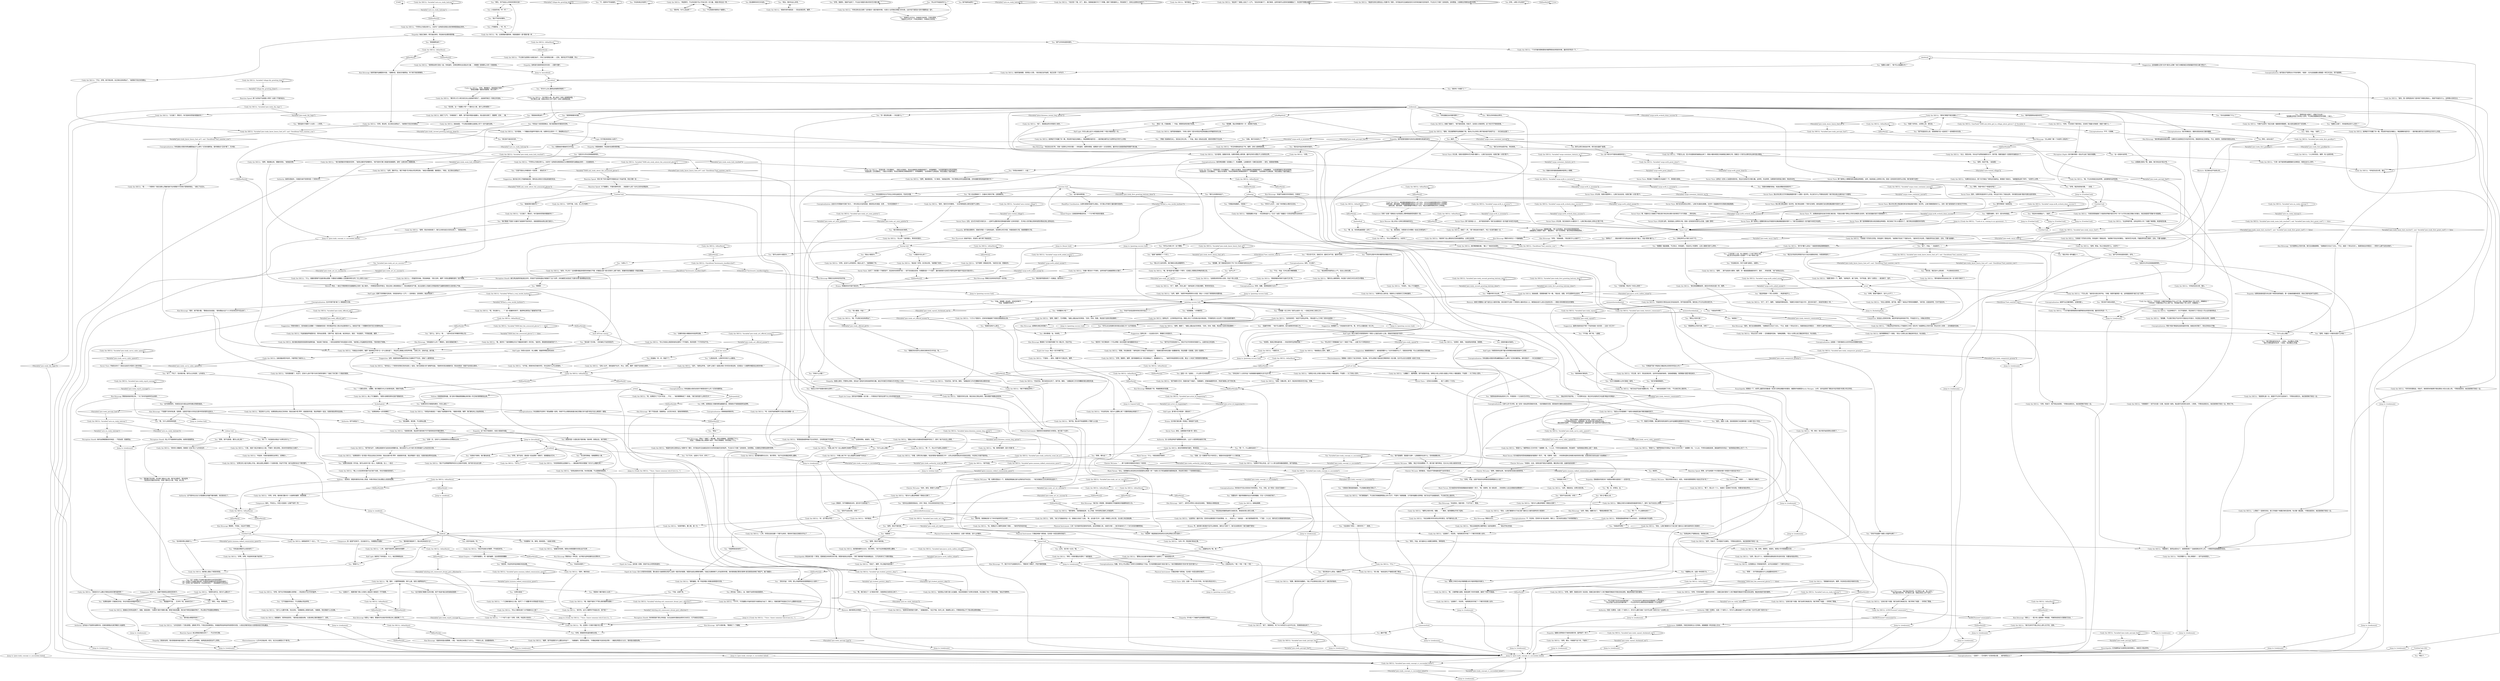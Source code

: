 # PIER / CINDY
# You run across an aspiring graffito artist. She can serve as an introduction to Joyce, and also tells you a little about crime in Martinaise. You can get a brush from her to use on the mother of all walls, and an idea for what to use as paint.
# ==================================================
digraph G {
	  0 [label="START"];
	  1 [label="input"];
	  2 [label="Rhetoric: 她的意思正好相反。"];
	  3 [label="Cindy the SKULL: 她看着你，突然有些悲伤。“我的弱点就是动物。又是动物之类的事就对了。该死。”"];
	  4 [label="Conceptualization: 等到*地狱*降临到这些街道的时候，她就会有灵感了。现在还有些太平静。"];
	  5 [label="Cindy the SKULL: 她被自己的笑话逗笑了，接着，她低语到：“如果你*真的*很感兴趣，那我只能说抱歉，我已经不再吃抗辐射药物了，所以我也不知道能去哪里找。”"];
	  6 [label="Cindy the SKULL: Variable[\"TASK.find_the_armoured_gloves\"] == false"];
	  7 [label="Variable[\"TASK.find_the_armoured_gloves\"] == false", shape=diamond];
	  8 [label="!(Variable[\"TASK.find_the_armoured_gloves\"] == false)", shape=diamond];
	  9 [label="Cindy the SKULL: “不怎么想。”她的目光掠过地平线。“你看，我想尽量简短一些。这样就能继续*染红*这个世界。”"];
	  10 [label="You: “你会看见的。你们*全都*会看见，会颤抖。”"];
	  11 [label="Cindy the SKULL: “一个*地下小组*？天啊，天啊。听起来大有来头……”"];
	  12 [label="You: “拜托，你不该这么对待你的革命兄弟！”"];
	  13 [label="Volition: 一股清凉、潮湿的感觉在你身上荡漾。你意识到自己没必要这么轻易地屈服。"];
	  14 [label="steban hub"];
	  15 [label="Cindy the SKULL: “哦，聪明的猪猡，因为*的确*有……”"];
	  16 [label="Mack Torson: 托尔森若有所思地咀嚼着他的香肠好一阵子。“嘿，切斯特，说到……你觉得哈里有没有解决他的财务问题，还是说他已经完全是个流浪警探了？”"];
	  17 [label="Cindy the SKULL: IsKimHere()"];
	  18 [label="IsKimHere()", shape=diamond];
	  19 [label="!(IsKimHere())", shape=diamond];
	  20 [label="Cindy the SKULL: “涂鸦在大街上的意义就是让*所有人*都能看到。不收费——为了所有人而作。”"];
	  21 [label="You: “好了，不玩了，告诉我价格。我可以让你发财，让你成功。”"];
	  22 [label="Suggestion: 扭转过来——在这段关系中，掌握权力的是卖方。"];
	  23 [label="Cindy the SKULL: “给你。开心吗？”这块塑料看起来很悲伤和破烂不堪，好像是从某个更大的碎片上撕下来的。斑斓的色彩像藤壶一样盖住表面。"];
	  24 [label="Cindy the SKULL: “你说的。”她上下打量着你。"];
	  25 [label="Cindy the SKULL: “随你便吧。”她把画收起来，合上外套。你听到附近海岸上的海浪声。"];
	  26 [label="Cindy the SKULL: “我——一个砌砖的？我还没那么灵敏的鼻子在你那脏兮兮的院子里嗅来嗅去。” 她吐了吐舌头。"];
	  27 [label="Jump to: [cindymain]"];
	  28 [label="You: “所以你是不会谈论凶杀案的事了——不过也许你可以跟说说凶杀案被害人不见的盔甲？”\n“所以你是不会谈论凶杀案的事了——不过也许你可以跟说说凶杀案被害人不见的盔甲？”"];
	  29 [label="Cindy the SKULL: Variable[\"village.lily_greeting_done\"]"];
	  30 [label="Variable[\"village.lily_greeting_done\"]", shape=diamond];
	  31 [label="!(Variable[\"village.lily_greeting_done\"])", shape=diamond];
	  32 [label="Cindy the SKULL: Variable[\"auto.visited_village\"]"];
	  33 [label="Variable[\"auto.visited_village\"]", shape=diamond];
	  34 [label="!(Variable[\"auto.visited_village\"])", shape=diamond];
	  35 [label="Cindy the SKULL: “呵。在他开始和猪猡打交道之前还更酷一点……”"];
	  36 [label="You: “我只想知道你的名字，小淑女。没必要这么防备。”\n“我们只想知道你的名字，小淑女。没必要这么防备。”"];
	  37 [label="Cindy the SKULL: “你看上她了吗？这么渴望捍卫她尊严的机会？”"];
	  38 [label="You: “是啊，我也不喜欢她。”"];
	  39 [label="Cindy the SKULL: “了解这附近所有的名人不就是你工作的一部分吗？她是野松公司的代表。职业交涉人本尊——还有脆弱的亚麻。”"];
	  40 [label="Jump to: [cindymain]"];
	  41 [label="Jump to: [cindymain]"];
	  42 [label="You: “告诉我，当一个骷髅头*和*一个康米主义者，是什么样的感觉？”"];
	  43 [label="Cindy the SKULL: “我想我会把它混在一起，你知道的，召唤犯罪和社会混乱的力量——用整整一面墙那么大的一份邀请函。”"];
	  44 [label="Cindy the SKULL: “不然你以为我在用什么，水彩吗？这狗屁玩意是从政府車辆里面抽出来的。”"];
	  45 [label="Jump to: [cindymain]"];
	  46 [label="Cindy the SKULL: “你以为我会用什么，水彩吗？”"];
	  47 [label="Kim Kitsuragi: “我的燃油是给锐影用的。如果你无法抑制住艺术创作的冲动，那就用你自己的燃油，不过，麻烦你，别把我的锐影扯进去。”"];
	  48 [label="You: “我要画一幅自画像，不过有点，你知道的，*发自内心*的那种，让别人看看它是什么样的。”"];
	  49 [label="Savoir Faire: 嗯，和康米主义独裁分子做生意只有在有长期计划的情况下才行得通……而你没有。"];
	  50 [label="Savoir Faire: 好主意。他绝对是那种对艺术感兴趣的人。让我们去会会他，给我们赚一大笔*票子*。"];
	  51 [label="Jump to: [Untitled hub]"];
	  52 [label="You: “真的吗？你是矿工？”"];
	  53 [label="You: “对此我有个想法——想听听吗？”（继续。）"];
	  54 [label="Cindy the SKULL: Variable[\"TASK.ask_cindy_about_the_armoured_gloves\"]"];
	  55 [label="Variable[\"TASK.ask_cindy_about_the_armoured_gloves\"]", shape=diamond];
	  56 [label="!(Variable[\"TASK.ask_cindy_about_the_armoured_gloves\"])", shape=diamond];
	  57 [label="Conceptualization: 一支刷子——艺术家吗？红色的斑点是……城市表现主义？"];
	  58 [label="You: “那里有个戴手套的小女孩？”"];
	  59 [label="You: “不，是用中产阶级做的。”"];
	  60 [label="Cindy the SKULL: “所以小猪现在是个大坏蛋康米主义者了……”"];
	  61 [label="Cindy the SKULL: Variable[\"gates.manana_talked_communism_quest\"]"];
	  62 [label="Variable[\"gates.manana_talked_communism_quest\"]", shape=diamond];
	  63 [label="!(Variable[\"gates.manana_talked_communism_quest\"])", shape=diamond];
	  64 [label="You: “看来是时候放弃了。我从来没有成功*过*。”"];
	  65 [label="You: (兴高采烈地) “哼！哼！”"];
	  66 [label="Cindy the SKULL: “错了。我就是这样对待我的小弟的。”"];
	  67 [label="Mack Torson: 托尔森若有所思地咀嚼着他的香肠好一阵子。“嘿，切斯特，我一直在想……你觉得有人试过全程做流浪警探吗？”"];
	  68 [label="Jump to: [Cindy the SKULL: \"\"Sure. I know someone who'd love to...\"]"];
	  69 [label="Cindy the SKULL: “哇哦！冷静点吧，条子。我没有你想买的艺术品。天哪。”"];
	  70 [label="Cindy the SKULL: “我不做‘私作’，如果这就是你们这些变态想要的话。我也没有什么关于成为‘我’意味着什么的自恋狂文章。”"];
	  71 [label="Cindy the SKULL: “什么，就像你那微不足道的商业提案？你要成为我糟糕人生故事的转折点吗？天上来的小仙女？”"];
	  72 [label="Cindy the SKULL: Variable[\"pier.cindy_art_wc_success\"]"];
	  73 [label="Variable[\"pier.cindy_art_wc_success\"]", shape=diamond];
	  74 [label="!(Variable[\"pier.cindy_art_wc_success\"])", shape=diamond];
	  75 [label="Suggestion: 当然，她是用讽刺的超然将自己包裹的严严实实，但每个人都得吃饭。"];
	  76 [label="Jump to: [cindymain]"];
	  77 [label="You: “不可能。算了吧。”(退缩)"];
	  78 [label="You: “你想要一份工作吗？我可以给你一份。一份真正的有工资的工作！”"];
	  79 [label="You: “我们之后再来谈这个。”"];
	  80 [label="You: “我真的没有什么意见。”"];
	  81 [label="Savoir Faire: 记住，这与艺术或艺术家无关——这种不必要的购买意味着你拥有“过多的财富”。艺术给人的印象比简单地把钞票挂在墙上更有品位。"];
	  82 [label="Cindy the SKULL: GainTask(\"TASK.ask_little_girl_in_village_about_gloves\")--[[ Variable[ ]]"];
	  83 [label="You: “我不知道该怎么说，但我想我们在一起发现了一些物理外的东西。”"];
	  84 [label="Cindy the SKULL: “上帝，你现在连说话都一个模子出来的。很快你们就会互相校对作业了……”"];
	  85 [label="Cindy the SKULL: 她轻蔑地朝着那边的女人点了点头，对方正在维修停靠在码头上的帆船。\n她转过脸，面向海岸，轻蔑地朝着那边的女人点了点头，对方正在维修停靠在码头上的帆船。\n她转过脸，面向海岸，轻蔑地朝着乔伊斯点了点头，她正在维修停靠在码头上的帆船。"];
	  86 [label="ozonnewhorekimhub"];
	  87 [label="You: “她是谁？”"];
	  88 [label="Cindy the SKULL: 她郑重地朝你点点头，表示赞同。“条子也没有看起来那么蠢嘛。”"];
	  89 [label="Cindy the SKULL: 她郑重地朝你点点头，表示赞同。“条子也没有看起来那么蠢嘛。”"];
	  90 [label="Cindy the SKULL: “这地方是个坟墓。我们会把它刷成红色。我们带来了喧嚣——你带来了警笛。”"];
	  91 [label="Cindy the SKULL: “听见你搭档说的话了吗，猪猡。没有人能够阻挡我。”"];
	  92 [label="Cindy the SKULL: IsKimHere()"];
	  93 [label="IsKimHere()", shape=diamond];
	  94 [label="!(IsKimHere())", shape=diamond];
	  95 [label="Cindy the SKULL: IsKimHere()"];
	  96 [label="IsKimHere()", shape=diamond];
	  97 [label="!(IsKimHere())", shape=diamond];
	  98 [label="Cindy the SKULL: “你真是个可怜的讨厌鬼，你知道吗？那就去吧，”她把刷子丢在你的脚边，“搞你的艺术去吧。尽量别弄伤自己就好。还有，不要*自画像*。”"];
	  99 [label="Cindy the SKULL: Variable[\"pier.cindy_first_greeting_balcony_done\"]"];
	  100 [label="Variable[\"pier.cindy_first_greeting_balcony_done\"]", shape=diamond];
	  101 [label="!(Variable[\"pier.cindy_first_greeting_balcony_done\"])", shape=diamond];
	  102 [label="You: “我明白了……凝血块硬币作为祭品放在脉动的门槛上。但这*意味*着什么？”"];
	  103 [label="You: 我可以把它卖给加尔特，把它挂在褴褛飞旋里。"];
	  104 [label="Cindy the SKULL: Variable[\"XP.find_a_way_inside_harbour\"]"];
	  105 [label="Variable[\"XP.find_a_way_inside_harbour\"]", shape=diamond];
	  106 [label="!(Variable[\"XP.find_a_way_inside_harbour\"])", shape=diamond];
	  107 [label="Cindy the SKULL: “街道会再一次布满鲜红。一股巨大的激流，将会在埃斯佩兰斯路侵泄而下。你等着瞧吧。”女孩凝视着码头旁边的帆船。\n“街道会再一次布满鲜红。一股巨大的激流，将会在埃斯佩兰斯路侵泄而下。你等着瞧吧。”女孩用刷子沾满油漆，然后涂画在下面的墙壁上。"];
	  108 [label="You: “我要拘捕你，孩子。因为持有毒品。”"];
	  109 [label="You: “你没有真正的家吗？”"];
	  110 [label="Cindy the SKULL: “在这种城市里，会有这样的人吗？”她看了看周围，盼望地回复着。"];
	  111 [label="Electrochemistry: 让艺术见鬼去吧，老兄。反正也全都是关于*嗨*的。"];
	  112 [label="Rhetoric: 反正她永远不会承认的。"];
	  113 [label="Conceptualization: 不不。它很棒。"];
	  114 [label="Jump to: [cindymain]"];
	  115 [label="Cindy the SKULL: Variable[\"whirling.orb_communist_dream_perc_olfaction\"]"];
	  116 [label="Variable[\"whirling.orb_communist_dream_perc_olfaction\"]", shape=diamond];
	  117 [label="!(Variable[\"whirling.orb_communist_dream_perc_olfaction\"])", shape=diamond];
	  118 [label="Kim Kitsuragi: 警督发出一声叹息，似乎暗示这种发展完全在预料中。"];
	  119 [label="Composure: 别一副泄气的样子。无论她问什么，你都要抬头挺胸！"];
	  120 [label="You: (不情愿地。) “哼，哼。”"];
	  121 [label="Cindy the SKULL: “现在学会做头好猪猡。不叫就没好处。”"];
	  122 [label="Cindy the SKULL: “好吧，好吧。看来我们要对付一头强悍的猪猡。我很佩服……”"];
	  123 [label="Reaction Speed: 等等，会不会和那个牛仔提到的那个奇怪的*内部谈话*有关？"];
	  124 [label="Cindy the SKULL: “我不知道。”"];
	  125 [label="Kim Kitsuragi: 警督查阅他的笔记本。“‘为了多布列娃和阿巴达奈斯’。”"];
	  126 [label="Chester McLaine: “妈的，麦克。那是什么味道？”"];
	  127 [label="Mack Torson: “什么，你是说维克甩掉的……”"];
	  128 [label="You: (假装你是一头困在笼子里的猪) “救命啊，放我出去。我不想死！”"];
	  129 [label="You: “听到这个消息我很难过。我只能想象你所看到的恐怖。”"];
	  130 [label="Cindy the SKULL: “当然，猪猡。”她把手伸进厚厚的大衣里，拿出一小块涂了厚厚颜料的塑料板。"];
	  131 [label="Conceptualization: 这些天才的笔触中充满了张力，一种与观众对话的欲望，激发观众的渴望。反思……*生存还是毁灭*？"];
	  132 [label="Cindy the SKULL: Variable[\"pier.cindy_art_cop\"]"];
	  133 [label="Variable[\"pier.cindy_art_cop\"]", shape=diamond];
	  134 [label="!(Variable[\"pier.cindy_art_cop\"])", shape=diamond];
	  135 [label="Cindy the SKULL: IsKimHere()"];
	  136 [label="IsKimHere()", shape=diamond];
	  137 [label="!(IsKimHere())", shape=diamond];
	  138 [label="You: “回见，辛迪。”[离开。]"];
	  139 [label="Cindy the SKULL: 她研究着墙壁，突然陷入沉思。“其实我还没开始呢，我正在等一个好句子。”"];
	  140 [label="Cindy the SKULL: “希望渺茫。不过你还是*可以*尽自己的一份力量，来振兴附近这一带。”"];
	  141 [label="Cindy the SKULL: 她神秘兮兮地撇了你一眼，然后把手指压在嘴唇上，眯起眼睛仰望天空——就好像在竭尽全力去聆听远方的什么东西。"];
	  142 [label="nohalflighthub"];
	  143 [label="You: “那是重燃油吗？”"];
	  144 [label="You: “这一定是非法的吧。”"];
	  145 [label="You: “你最好把它交出来。”"];
	  146 [label="Cindy the SKULL: “又见面了，警官们。你们是来欣赏我的壁画的吗？”"];
	  147 [label="You: 尝试解释你的艺术动机。"];
	  148 [label="You: Variable[\"pier.cindy_concept_rc_succeeded\"]"];
	  149 [label="Variable[\"pier.cindy_concept_rc_succeeded\"]", shape=diamond];
	  150 [label="!(Variable[\"pier.cindy_concept_rc_succeeded\"])", shape=diamond];
	  151 [label="Cindy the SKULL: “呃，如果是为了*艺术*的话……不过……”她的眼睛眯成了一条缝。“我们说的是什么样的艺术？”"];
	  152 [label="You: “老实说，我还没什么想法呢……不过我肯定会有的。”"];
	  153 [label="Cindy the SKULL: “哦，不过我已经没有燃油了。”"];
	  154 [label="Cindy the SKULL: “别像个果冻抖个不停的，这样你就不会被搞得焦头烂额了。”"];
	  155 [label="You: “这不公平！”"];
	  156 [label="Cindy the SKULL: “我们不都是这样吗？”"];
	  157 [label="Cindy the SKULL: Variable[\"pier.cindy_savvy_sales_speech\"]"];
	  158 [label="Variable[\"pier.cindy_savvy_sales_speech\"]", shape=diamond];
	  159 [label="!(Variable[\"pier.cindy_savvy_sales_speech\"])", shape=diamond];
	  160 [label="Cindy the SKULL: IsKimHere()"];
	  161 [label="IsKimHere()", shape=diamond];
	  162 [label="!(IsKimHere())", shape=diamond];
	  163 [label="buyer hub"];
	  164 [label="Cindy the SKULL: “看看我们，居然达成协议了。谁想得到呢？”当她斜靠在栏杆上时，一阵微风吹起她额前的发丝。"];
	  165 [label="Suggestion: 她对自己的工作越来越沮丧，很欢迎以其他方式挑战权威的机会。"];
	  166 [label="Cindy the SKULL: “你真觉得我嗑嗨了才能把世界看作是艺术吗？你个头可怜又缺乏想象力的猪头。我还真是很不想被*你*窥探呢。”"];
	  167 [label="You: “它不是最好的地方，不过我猜必须这样吧。”"];
	  168 [label="Empathy: 骷髅头崇拜者对于她来说很珍贵。盔甲就不一样了。"];
	  169 [label="Suggestion: 这些骷髅头还有*合作*是怎么回事？他们大概是瑞瓦肖西部最好的街头暴力帮派了。"];
	  170 [label="You: “明白。暂时先这么多吧。”"];
	  171 [label="Jump to: [cindymain]"];
	  172 [label="Jump to: [cindymain]"];
	  173 [label="Cindy the SKULL: “猪和鼹鼠，嗯？听起来像小孩童话故事里的东西。”"];
	  174 [label="Cindy the SKULL: Variable[\"pier.cindy_esprit_sausage\"]"];
	  175 [label="Variable[\"pier.cindy_esprit_sausage\"]", shape=diamond];
	  176 [label="!(Variable[\"pier.cindy_esprit_sausage\"])", shape=diamond];
	  177 [label="Cindy the SKULL: “真可怜。这只小猪猡并不知道太多，是不是？”"];
	  178 [label="Cindy the SKULL: “算了。我认识一个人，他喜欢一些很地下的东西。你要找的是史蒂文。”"];
	  179 [label="Kim Kitsuragi: “不是要干涉你的私事，但我想，这是否可能与马列拉无意中听到的那句话有关。”"];
	  180 [label="Kim Kitsuragi: “你说得对。我真*傻*。下次不会了，警探。”"];
	  181 [label="Chester McLaine: “就像，*真正*的流浪警探？不，那只是个都市神话，无头FALN骑士级别的东西……”"];
	  182 [label="Cindy the SKULL: IsKimHere()"];
	  183 [label="IsKimHere()", shape=diamond];
	  184 [label="!(IsKimHere())", shape=diamond];
	  185 [label="Esprit de Corps: 说的是一回事，但他不会让你贯彻到底的。"];
	  186 [label="You: “好吧，随便你。我就不追究了，不过这只是因为我对你的艺术感兴趣。”"];
	  187 [label="Cindy the SKULL: “太糟糕了，猪猡香肠，我不卖我的作品。涂鸦在大街上的意义就是让*所有人*都能看到。不收费——为了所有人而作。”"];
	  188 [label="You: “如果你卖给我一件作品，我可以给你介绍一些人。免费的酒，名人，一些记……”"];
	  189 [label="Cindy the SKULL: “有你这么一个吱吱叫的粉红色的玩意儿一起玩，他们会很高兴的”她嘶声说道。“割掉你的耳朵做猪肉汤。现在给我滚！我是不会改变主意的。”"];
	  190 [label="You: “我确实有东西可以用来交换你的艺术作品。钱。”"];
	  191 [label="Cindy the SKULL: Variable[\"pier.cindy_squeal\"]"];
	  192 [label="Variable[\"pier.cindy_squeal\"]", shape=diamond];
	  193 [label="!(Variable[\"pier.cindy_squeal\"])", shape=diamond];
	  194 [label="You: “太恶心了。”"];
	  195 [label="Cindy the SKULL: “还不错啊！那就成交吧。”她忍住兴奋，把画给你。"];
	  196 [label="Kim Kitsuragi: “你知道些什么吗？”警督问。他的问题被忽略了。"];
	  197 [label="Jump to: [painting success hub]"];
	  198 [label="Cindy the SKULL: Variable[\"auto.on_cindy_balcony\"]"];
	  199 [label="Variable[\"auto.on_cindy_balcony\"]", shape=diamond];
	  200 [label="!(Variable[\"auto.on_cindy_balcony\"])", shape=diamond];
	  201 [label="Cindy the SKULL: “起初我以为那只是Uli在骗我，但后来我看到了史蒂文的脸颊。你正面给了他一下爱的轻触。”她似乎很赞同。"];
	  202 [label="Cindy the SKULL: “总之，我告诉他，你永远不会赞成海报的点子。真可惜。我都准备好一些很好的海报设计了。”"];
	  203 [label="Cindy the SKULL: “你看看那个！他不仅仅是一头猪，他还是一条狗。我这里可没有骨头给你，小狗狗。”尽管说话很无礼，她还是把刷子放在一边，转向了你。"];
	  204 [label="You: “别用这种口气跟我说话。我就是法律。”"];
	  205 [label="Cindy the SKULL: “跟她之间的关系都亲密到能直呼其名了，是吗？条子也在往上爬呢。”"];
	  206 [label="skullshub"];
	  207 [label="You: “骷髅头太傻了。你到底想达到什么目的？”"];
	  208 [label="Cindy the SKULL: “哎哟，警察暴行。那倒是挺不错的！”\n“那我还需要一艘航空母舰呢。那又怎样？”"];
	  209 [label="You: “所以你不知道该写什么？”"];
	  210 [label="Cindy the SKULL: “谢了。我很肯定，有了RCM的官方认证许可之后，灵感很快就会来了。”"];
	  211 [label="Jump to: [cindymain]"];
	  212 [label="You: “我喜欢公共艺术。你继续忙你的吧，不用在意我。”\n“我喜欢公共艺术！不用在意我们，你继续忙你的吧。”"];
	  213 [label="Cindy the SKULL: “不过我们这里很少会看见条子，只有工会的那些无赖——还有，我的名字不叫莫娜，所以……”"];
	  214 [label="Kim Kitsuragi: “燃油？”他看了一眼空桶，然后又看着她，突然想起了什么。\n“燃油？”他看着从墙上滴落的‘油漆’，然后又看着她，突然想起了什么。"];
	  215 [label="Cindy the SKULL: “是啊，燃油。你以为我会用什么，水彩吗？”"];
	  216 [label="Cindy the SKULL: IsKimHere()"];
	  217 [label="IsKimHere()", shape=diamond];
	  218 [label="!(IsKimHere())", shape=diamond];
	  219 [label="You: 我不能用油漆吗？"];
	  220 [label="Conceptualization: 你在跟我开玩笑吗？燃油更酷一些吧。你绝不可以用那些普通又缺乏想象力的*油漆*来玷污这么美丽的一堵墙。"];
	  221 [label="You: “如果我再加一点形意舞呢？”"];
	  222 [label="You: “别小看我，辛迪！”"];
	  223 [label="Cindy the SKULL: “为什么？”"];
	  224 [label="Cindy the SKULL: Variable[\"auto.on_cindy_balcony\"]"];
	  225 [label="Variable[\"auto.on_cindy_balcony\"]", shape=diamond];
	  226 [label="!(Variable[\"auto.on_cindy_balcony\"])", shape=diamond];
	  227 [label="Cindy the SKULL: “你真是个可怜的讨厌鬼，你知道吗？那就去吧，”她把刷子丢进了下面的水坑，“搞你的艺术去吧。尽量别弄伤自己就好。还有，不要*自画像*。”"];
	  228 [label="You: 扭曲光线的超级富豪看来富得让人瞎眼。"];
	  229 [label="Savoir Faire: 我从你在港口打开的集装箱里的那个人感到一些共鸣。你之前为什么不跟他说说呢？我们现在就过去解决这个问题吧。"];
	  230 [label="Cindy the SKULL: “很抱歉，不过我们现在不会中你*钓鱼执法*的诡计。你还是之后再试试吧，谢谢啊。”"];
	  231 [label="Authority: 这场战斗不值得你浪费时间。还是别搭理这位爱顶嘴的小姑娘吧。"];
	  232 [label="Conceptualization: 她想不出正确的概念。这很折磨人。"];
	  233 [label="You: “好吧，那就把你知道的都告诉我。”"];
	  234 [label="Esprit de Corps: 在41分局的休息室里，警长麦克·托森刚刚在电炉上加热一根灰色的香肠。锅里的油发出嘶嘶的爆响。托森正在擦掉裤子上的油渍的时候，他的搭档随迁警官切斯特·麦克莱恩进来嗅了嗅空气，皱了皱眉头……"];
	  235 [label="Cindy the SKULL: 她假装思考了一会儿。“不。”"];
	  236 [label="You: “你是要钱？来，拿吧。我有很多。”(给她5块钱)"];
	  237 [label="You: “我才不给你扮猪叫。”"];
	  238 [label="Cindy the SKULL: “哇，比我想象的要简单。简直就像你一直*想做*猪一样……”"];
	  239 [label="Cindy the SKULL: “好，还不算太坏吧？”"];
	  240 [label="Cindy the SKULL: “我为什么要这样做呢？那就太无聊了。”"];
	  241 [label="Mack Torson: “怎么，说得像你从来没有在休息室里热过剩菜一样？”他用小叉子把油腻腻的香肠串起来，然后把它移到一个软绵绵的纸盘上。"];
	  242 [label="You: 继续听。"];
	  243 [label="You: （转向辛迪）“好吧，那么你能帮我找到那群康米主义者吗？”"];
	  244 [label="Cindy the SKULL: “别用这套来对付我。你对我没辙。不过是猪肉挠痒痒。”"];
	  245 [label="You: “但你在这里感觉很自在，对吗？再说，你也没有别的地方可去。”"];
	  246 [label="Cindy the SKULL: Variable[\"pier.cindy_art_offered_money\"]"];
	  247 [label="Variable[\"pier.cindy_art_offered_money\"]", shape=diamond];
	  248 [label="!(Variable[\"pier.cindy_art_offered_money\"])", shape=diamond];
	  249 [label="Suggestion: 她被紧紧锁住了。她到底想要什么？也许问她就可以了。但是发发牢骚，可以让她觉得自己很优越。"];
	  250 [label="Cindy the SKULL: Variable[\"pier.cindy_squeal_chickened_out\"]"];
	  251 [label="Variable[\"pier.cindy_squeal_chickened_out\"]", shape=diamond];
	  252 [label="!(Variable[\"pier.cindy_squeal_chickened_out\"])", shape=diamond];
	  253 [label="You: “我们再来谈谈价格吧。”"];
	  254 [label="Physical Instrument: 它看起来像个调色板。无非是一块混合颜料的板子。"];
	  255 [label="Cindy the SKULL: “是啊，随便了，艺术警察。”她脸上露出灿烂的笑容。“空间，形体，狗屎。用这些行话来对我说教吧！”"];
	  256 [label="Cindy the SKULL: “*标志性*？哦，对了，猪头。我拿着湿刷子打了个喷嚏。颜料飞溅到画布上，然后就有了。没有比这更标志性的了。”"];
	  257 [label="Half Light: 她以为做艺术家很简单吗？用其人之道还治其人之身。把她的风格变成*你的*。"];
	  258 [label="Cindy the SKULL: 她对着在随波轻轻摇晃的船嘶吼着。“她会剥了我的皮。一有机会就把我干掉当貂皮大衣穿。”她的脸上洋溢着疯狂的笑容。“除非我先干掉她。”"];
	  259 [label="Jump to: [cindymain]"];
	  260 [label="Cindy the SKULL: “当然，随时可以。我们*狗屁*艺术家必须互帮互助。”她低头看着墙壁，皱紧眉头。“再说，反正我也没燃油了。”"];
	  261 [label="Cindy the SKULL: “又见面了，警官们。你们是来欣赏我的壁画的吗？”"];
	  262 [label="Cindy the SKULL: “问吧，死条子，我不保证会回答。”尽管说话很无礼，她还是把刷子放在一边。"];
	  263 [label="Cindy the SKULL: “跟她之间的关系都亲密到能直呼其名了，是吗？条子也在往上爬呢。”"];
	  264 [label="Empathy: 她声音里的困惑并没有完全掩饰那份真诚的亲切。"];
	  265 [label="You: （靠近一些，盯着她看。）“辛迪，把那把该死的刷子给我。”"];
	  266 [label="You: （带着一脸疲惫的决心，坚定自己的立场。）“辛迪，我会一直站在这里，直到你把刷子交出来。”"];
	  267 [label="Cindy the SKULL: “不过，好吧，刷子拿去吧。反正我也没有燃油了。”她把刷子丢在你的脚边。"];
	  268 [label="You: “这些文化评论还真是挺聪明的。”"];
	  269 [label="Cindy the SKULL: “下次开着你那辆漂亮的猪猡車到处转悠的时候，最好好好考虑一下。”"];
	  270 [label="Conceptualization: 你知道能从锐影的燃油罐里抽出什么来吗？红色的重燃油。颜料和刷子——你已经准备好了。"];
	  271 [label="Cindy the SKULL: “呃，你在做什么……？” 她一脸嫌弃的样子，面部特征表现出了最强烈的不满。"];
	  272 [label="Savoir Faire: 我从港口那边感到一些共鸣。我们再去探索一下那片区域吧。谁知道我们会在那些集装箱中找到什么呢？"];
	  273 [label="Cindy the SKULL: Variable[\"cargo.crane_container_moved\"]"];
	  274 [label="Variable[\"cargo.crane_container_moved\"]", shape=diamond];
	  275 [label="!(Variable[\"cargo.crane_container_moved\"])", shape=diamond];
	  276 [label="You: “你现在有麻烦了，小姐！”"];
	  277 [label="You: “它是不是会让你看到的一切变得……更加艺术？”"];
	  278 [label="Empathy: 真是她做的。而且她对此感到很骄傲。"];
	  279 [label="Jump to: [cindymain]"];
	  280 [label="You: “等等——你不想知道我为什么知道要来找你吗？”"];
	  281 [label="Cindy the SKULL: “哦，很好。小猪猡想做香肠。用什么做，他的小猪猡朋友吗？”"];
	  282 [label="Cindy the SKULL: “哇，这里有一只真的*激进*的小猪。”"];
	  283 [label="Cindy the SKULL: “当然，我认识个人，他很愿意谈那些意识形态的东西。你要找的是史蒂文。”"];
	  284 [label="Half Light: 她抓住了你的弱点，头儿。她还想乘胜追击……"];
	  285 [label="Encyclopedia: 顺便说一下，《世界上最悲伤的猪》是一本流行戈特伍德童书的题目，插图和作者都是Moritz Metzger。26年，该作品获得了著名的*批评家奖*的青少年文学奖。"];
	  286 [label="Jump to: [oinkhub]"];
	  287 [label="Kim Kitsuragi: “*咳咳*……”。警督清了清嗓子。"];
	  288 [label="nokimtalkedtomanana"];
	  289 [label="Cindy the SKULL: 一阵强风吹向她。然后她喊道：“那又怎样，猪猡？你现在要嘲笑我吗？我不需要。”"];
	  290 [label="Conceptualization: 有趣。你马上可以想出了多种方式来解释这个作品。艺术家想要创造的*体验*是什么？他们想要探索的*形体*和*空间*是什么?"];
	  291 [label="You: (转向警督) “金，你来吧。”"];
	  292 [label="Jump to: [painting success hub]"];
	  293 [label="You: “褴褛飞旋刚跑了一个员工。”"];
	  294 [label="Cindy the SKULL: IsKimHere()"];
	  295 [label="IsKimHere()", shape=diamond];
	  296 [label="!(IsKimHere())", shape=diamond];
	  297 [label="Cindy the SKULL: Variable[\"pier.cindy_offered_job\"]"];
	  298 [label="Variable[\"pier.cindy_offered_job\"]", shape=diamond];
	  299 [label="!(Variable[\"pier.cindy_offered_job\"])", shape=diamond];
	  300 [label="Cindy the SKULL: Variable[\"pier.cindy_know_heavy_fuel_oil\"]"];
	  301 [label="Variable[\"pier.cindy_know_heavy_fuel_oil\"]", shape=diamond];
	  302 [label="!(Variable[\"pier.cindy_know_heavy_fuel_oil\"])", shape=diamond];
	  303 [label="You: “嗯，我们发生了一点*肢体冲突*，但我想他已经恢复过来了。”"];
	  304 [label="Cindy the SKULL: “不管怎么说，至少你说服他把海报贴出来了。很高兴看到老国王浑身都是正确的口号。我看见一只老鸟从弗利多出来时差点晕倒。”"];
	  305 [label="Cindy the SKULL: IsKimHere()"];
	  306 [label="IsKimHere()", shape=diamond];
	  307 [label="!(IsKimHere())", shape=diamond];
	  308 [label="Cindy the SKULL: “听听你的搭档话，死条子。继续把你的脏蹄子搭在那些小老太太身上吧。”尽管态度恶劣，她还是把刷子放在一边。"];
	  309 [label="You: “尿兄和干弟向你问好。”"];
	  310 [label="Cindy the SKULL: “哦哟，现在猪猡都学会爬楼梯了呢。我本以为以你的小蹄子根本做不到呢不过——你已经在这里了。”"];
	  311 [label="Cindy the SKULL: IsKimHere()"];
	  312 [label="IsKimHere()", shape=diamond];
	  313 [label="!(IsKimHere())", shape=diamond];
	  314 [label="Rhetoric: 她努力想要给人留下虚无主义者的印象，其实真的不过是一个愤怒的小康米党派人士。难怪她会说什么街头流动的红色——那是大革命期间发生的事情。"];
	  315 [label="Cindy the SKULL: “不然怎样？你要开枪把我从平台上打下来，然后撬开我这个死人的手，把桶拿走？”\n“不然怎样？你要把我从平台上推下去，然后撬开我这个死人的手，把桶拿走？”"];
	  316 [label="Cindy the SKULL: “好戏还在后头呢，猪头。”"];
	  317 [label="Jump to: [cindymain]"];
	  318 [label="Cindy the SKULL: Variable[\"pier.cindy_percept_fuel\"]"];
	  319 [label="Variable[\"pier.cindy_percept_fuel\"]", shape=diamond];
	  320 [label="!(Variable[\"pier.cindy_percept_fuel\"])", shape=diamond];
	  321 [label="You: “好吧，我不会的。请给我一些油漆和一把刷子。我需要搞点艺术。”"];
	  322 [label="You: “我在翻修。很无聊，不过很有必要。”"];
	  323 [label="Cindy the SKULL: 她上下打量着你。“我想大家都觉得你还是不要做的好。”"];
	  324 [label="Cindy the SKULL: “听起来你只想活出自己的自哀自怜，而不是发表声明。我的良心不允许出现垃圾艺术。”"];
	  325 [label="You: “我还以为你不是喜欢我的主意吗！”"];
	  326 [label="You: “没什么。没什么！咳……”(趁你还没打喷嚏的时候止住)"];
	  327 [label="Kim Kitsuragi: 警督为你的又一个怪癖皱眉。"];
	  328 [label="You: 这个地方并不是到处都是有钱人。"];
	  329 [label="Savoir Faire: 然后做个不起眼的艺术品贩子？不，想得更大胆些。"];
	  330 [label="Cindy the SKULL: Variable[\"cargo.mrlb_is_investor\"]"];
	  331 [label="Variable[\"cargo.mrlb_is_investor\"]", shape=diamond];
	  332 [label="!(Variable[\"cargo.mrlb_is_investor\"])", shape=diamond];
	  333 [label="You: “我们警察*不喜欢*关着的门或者够不到的地方。或者是那些站得比我们高的人。”"];
	  334 [label="Jump to: [pier.cindy_concept_rc_succeeded_failed]"];
	  335 [label="Cindy the SKULL: “也许是吧。挺糙的东西。如果你想搭上顺风車，最好在你的大肥肚子上扣紧安全带。”"];
	  336 [label="Physical Instrument: 我赦免你对她使用武力的想法。她只是个*女孩*。"];
	  337 [label="Conceptualization: 该死，它太强了。"];
	  338 [label="Cindy the SKULL: “我要打断你一下，猪猡，”她举起手，插了进来。“你不知道，是吗？没想法——就没刷子。滚开。”"];
	  339 [label="Cindy the SKULL: 女孩爆发出一阵咯咯的笑声，似乎应该是属于一个更年长的女人……"];
	  340 [label="You: “史蒂文是谁？”"];
	  341 [label="You: “这个‘史蒂文’不会碰巧喜欢穿件白夹克到处跑吧？”\n“这个‘史蒂文’不会碰巧喜欢穿一件我现在穿着的这件夹克到处跑吧？”\n“这个‘史蒂文’是不是刚好有一件这样的夹克？” (给她看那件白色夹克)"];
	  342 [label="Inland Empire: 一个会笑的骷髅头。死一般的幽默。这会很很很很糟糕……"];
	  343 [label="Jump to: [oinkhub]"];
	  344 [label="Cindy the SKULL: “晚上10点后用你的鼻子去打探下消息，你也许就能找到他们。”"];
	  345 [label="Cindy the SKULL: “如果我想为一些*甜头*而去出卖自己的肉体，我会去玻尔塔·罗萨。或者更好的是，我会带着你一起去，找我的朋友帮你拉皮条。”"];
	  346 [label="Cindy the SKULL: “没有人在乎，我知道我不在乎。所以，滚吧，猪猡！我是不会改变主意的。”"];
	  347 [label="Cindy the SKULL: “说得好，猪哥。”她自顾自地笑着，很满意。"];
	  348 [label="You: “对创作过程中珍贵的偶然性的精妙评论。”"];
	  349 [label="You: “我对这作品还有更多的疑问。”"];
	  350 [label="You: “他们好像很尊重你。”"];
	  351 [label="Jump to: [cindymain]"];
	  352 [label="Cindy the SKULL: “那里就是她那种婊子生长的地方，还有那些婊子的渣男。”"];
	  353 [label="You: “废气对你来说是有害的，好吗。”"];
	  354 [label="Cindy the SKULL: “政府用了这么漂亮的红色来染重燃油。让我无法抗拒。”"];
	  355 [label="Cindy the SKULL: Variable[\"pier.joyce_cyclo_caillou_island\"]"];
	  356 [label="Variable[\"pier.joyce_cyclo_caillou_island\"]", shape=diamond];
	  357 [label="!(Variable[\"pier.joyce_cyclo_caillou_island\"])", shape=diamond];
	  358 [label="Cindy the SKULL: 她耸耸肩，恶狠狠地瞪了你一眼。“我会说，滚蛋。你可没那种专业技术。”"];
	  359 [label="You: “就这样毁掉一个男人的梦想……希望你能开心。”"];
	  360 [label="Cindy the SKULL: Variable[\"cargo.mrlb_wcheck_done_success\"]"];
	  361 [label="Variable[\"cargo.mrlb_wcheck_done_success\"]", shape=diamond];
	  362 [label="!(Variable[\"cargo.mrlb_wcheck_done_success\"])", shape=diamond];
	  363 [label="You: “我在锅炉室里发现了一些毒品。是你的吗？”"];
	  364 [label="Volition: 但是那就意味着，他*没有*把脑袋里面蹦出来的每一件乏味的事情都说出来。"];
	  365 [label="You: “*伟大的*艺术。高级艺术。最有艺术气息，最具开创性……”"];
	  366 [label="You: “我的鼻子告诉我，你也是个康米主义者。我们应该联手，联合起来。”\n“我深知你流着白色的血。你是个康米主义者，辛迪。承认吧。”"];
	  367 [label="You: “等等，我不住那里，要怎么进公寓？”"];
	  368 [label="You: “嗯，为什么我觉得有陷阱……”"];
	  369 [label="You: “哦，对。好想法，金。”"];
	  370 [label="Electrochemistry: 我猜她一定是为了自己的戏份。告诉她，你可以把她介绍给圣巴蒂斯特的一些大腕。也许可以在化妆室里一起说几句话。"];
	  371 [label="You: “快说啊！难道我就没有别的办法来证明自己的价值吗？”"];
	  372 [label="Jump to: [painting success hub]"];
	  373 [label="You: “你可以为我工作！当个警察。”"];
	  374 [label="Cindy the SKULL: “这是预兆！最好付钱，否则你会激怒那只可怕的野兽，从……你说什么？”她知道——她只是想装腔作势。“*门槛*。小心点，我听说它对熏猪肉情有独钟。”"];
	  375 [label="Cindy the SKULL: 她的嘴唇蠕动着。“着火？”她自言自语到。"];
	  376 [label="Cindy the SKULL: “我看着你进去的，猪猡。你没有告诉我任何新的东西。”"];
	  377 [label="Cindy the SKULL: “马甲不错，长官。在上艺术课吗？”"];
	  378 [label="You: “我们从你的血型开始，然后继续。”"];
	  379 [label="You: “也许只是骷髅头让你们团结一致吧。”"];
	  380 [label="You: “那是野松公司的代表，对吧？”"];
	  381 [label="Kim Kitsuragi: “是的。我们应该跟她聊聊。”他朝她的方向点了点头。“不过，她是一个职业交涉人。我感觉她会非常配合——然而什么都不告诉我们。”"];
	  382 [label="Kim Kitsuragi: “也许是野松公司的代表。我们应该跟她聊聊。”他朝她的方向点了点头。“不过，她是一个职业交涉人。我感觉她会非常配合——然而什么都不会告诉我们。”"];
	  383 [label="Cindy the SKULL: “难道你没有注意到这么*安静*吗？偶尔，你可能会听见加姆洛克的方向传来划破天空的枪声。不过在马丁内斯？没有枪响，没有警笛。大家都在厌倦和自满中煎熬。”"];
	  384 [label="Kim Kitsuragi: “那个不是油漆。是重燃油，以红色为标志，是政府車辆用的。”"];
	  385 [label="Jump to: [cindymain]"];
	  386 [label="Cindy the SKULL: Variable[\"pier.cindy_second_greeting_balcony_done\"]"];
	  387 [label="Variable[\"pier.cindy_second_greeting_balcony_done\"]", shape=diamond];
	  388 [label="!(Variable[\"pier.cindy_second_greeting_balcony_done\"])", shape=diamond];
	  389 [label="Composure: 说话这么坦率的时候，她的声音听起来有些不同，不知道为什么，好像比较苍老。"];
	  390 [label="fuckeduphub"];
	  391 [label="Jump to: [fuckeduphub]"];
	  392 [label="Jump to: [cindymain]"];
	  393 [label="Esprit de Corps: 他的话中隐藏着一丝兴奋——毕竟他也不是完全漠不关心你对财富的追逐。"];
	  394 [label="Savoir Faire: 那个富得让人眼瞎的家伙似乎就是你在集装箱里遇到的那个人？我们去说服他买一些*独家*本地艺术品吧。"];
	  395 [label="Jump to: [buyer hub]"];
	  396 [label="Savoir Faire: 我们还没有进去过港口。让我们先溜进去看看。生命中一些最美好的东西就在集装箱里。"];
	  397 [label="You: “是啊，你最后一次做测试是什么时候？”"];
	  398 [label="Jump to: [Untitled hub]"];
	  399 [label="Cindy the SKULL: “说吧，猪头。你就是干这个的，不是吗？”"];
	  400 [label="Composure: 你说什么，她都不想表现出很惊讶的样子。"];
	  401 [label="Cindy the SKULL: “好啊，好啊。听起来你的鼻子挺灵的……”"];
	  402 [label="Cindy the SKULL: “我可能会。”"];
	  403 [label="You: “你会告诉我吗？”"];
	  404 [label="Untitled hub"];
	  405 [label="Cindy the SKULL: “听起来，你真的是很想见史蒂文。还算感人。”"];
	  406 [label="Jump to: [steban hub]"];
	  407 [label="You: “这可真够笨的。你甚至应该为提出这样的建议而感到尴尬。”"];
	  408 [label="You: “我*正*要这么说。”"];
	  409 [label="Kim Kitsuragi: 警督点点头。"];
	  410 [label="Cindy the SKULL: “这就够了。你走吧。”她用悬空的手做了一个懒洋洋的撵人动作。"];
	  411 [label="Cindy the SKULL: “对不起，即使你有花哨的学历，你也没有什么可以给我的。”"];
	  412 [label="push her more"];
	  413 [label="Cindy the SKULL: “巴拉巴拉。我已经告诉过你了，我不卖，猪哥。” 她看起来几乎对你糟糕的提议感到失望。"];
	  414 [label="Kim Kitsuragi: 连警督也凑近来观看了。"];
	  415 [label="Cindy the SKULL: “好了，猪猡，你怎么看？ ”她听起来几乎是在嘲笑，等待你的反应。"];
	  416 [label="Cindy the SKULL: “是啊，随便了。”她脸上露出灿烂的笑容。“空间，形体，狗屎。用这些行话来对我说教吧！”"];
	  417 [label="You: “当铺的老板大概能给你找些零活做。”"];
	  418 [label="Cindy the SKULL: “我想你的意思是*无聊*。” 她皱起眉头。“反正不能。技术上讲，我被禁止进入。尽管根本阻止不了我从那边顺到烟抽。”"];
	  419 [label="Authority: 你是一名警官，也是一个*成年人*。你为什么要打动她？也许可以换个别的方法？比如爬上去……"];
	  420 [label="Cindy the SKULL: “我他妈为什么要在乎那些该死的薄鸡蛋壳啊？”"];
	  421 [label="Jump to: [cindymain]"];
	  422 [label="You: “他是个好同志。从思想上讲，很先进。”"];
	  423 [label="You: “是啊，他还不错。”(耸耸肩)"];
	  424 [label="Jump to: [cindymain]"];
	  425 [label="Jump to: [pier.cindy_concept_rc_succeeded_failed]"];
	  426 [label="cindymain"];
	  427 [label="Cindy the SKULL: “好主意，条子。现在赶紧走吧，去好好找找她的麻烦。没收她那艘船。我想看她*游回*欧佐纳尔。”"];
	  428 [label="Cindy the SKULL: “哦，不过本来就应该这样啊。这是事物的自然规律。”"];
	  429 [label="You: “问候他们那段是我编的。不过我确实跟他们聊过了。”"];
	  430 [label="Conceptualization: 他们的确说过，画家总是会给自己画肖像画。"];
	  431 [label="You: “辛迪，我需要一些油漆。还有你的刷子。”\n“辛迪，我需要你的刷子。”"];
	  432 [label="You: “很抱歉，那个意象冒犯到你了吗？你小时候被鸟类攻击过吗？”"];
	  433 [label="Conceptualization: 你知道能从政府派发的汽車里找到什么吗？红色的重燃油。"];
	  434 [label="Kim Kitsuragi: “很好，她不感兴趣，”警督自言自语道，“更有理由从这个小小的支线任务中走出来了。”"];
	  435 [label="Cindy the SKULL: “就这样？”她看上去松了一口气。“别玩你的鼻子了，我们继续，这样你就可以回你的臭猪圈去了。你还想不想要这幅画了？”"];
	  436 [label="Jump to: [painting success hub]"];
	  437 [label="Perception (Smell): 鼻孔两边粘附的粘液在欢呼。所有的气息和味道似乎都离开了这个世界；你的鼻腔已经变成了充满*非常*易痒颗粒的风洞。"];
	  438 [label="Kim Kitsuragi: 警督正在拼命地寻找另一块手帕。"];
	  439 [label="Savoir Faire: 那个高净值人士……他不是投资者吗？我们去说服他买一些*独家*本地艺术品吧。"];
	  440 [label="Cindy the SKULL: Variable[\"cargo.mrlb_asked_money\"]"];
	  441 [label="Variable[\"cargo.mrlb_asked_money\"]", shape=diamond];
	  442 [label="!(Variable[\"cargo.mrlb_asked_money\"])", shape=diamond];
	  443 [label="Cindy the SKULL: Variable[\"cargo.mrlb_wcheck_done_success\"]"];
	  444 [label="Variable[\"cargo.mrlb_wcheck_done_success\"]", shape=diamond];
	  445 [label="!(Variable[\"cargo.mrlb_wcheck_done_success\"])", shape=diamond];
	  446 [label="Jump to: [Cindy the SKULL: \"\"Look at us, coming to an agreement...\"]"];
	  447 [label="Cindy the SKULL: “在这种情况下，它们不是我的，而且有好几个目击证人可以证实我的陈述。”"];
	  448 [label="Cindy the SKULL: “好吧。我不在乎那些骷髅头崇拜者——而且我也不在乎你的盔甲。”"];
	  449 [label="You: (转向金) “别担心，金。我绝不会把你做成香肠的。”"];
	  450 [label="You: “我觉得，你这样说听起来确实有些幼稚。”"];
	  451 [label="Cindy the SKULL: “给我学猪叫，要小猪，就一次。”"];
	  452 [label="Authority: 这不是你在过去几天里遭受过的最严重的侮辱，但还是发生了。"];
	  453 [label="Authority: 但不会是这个。"];
	  454 [label="You: “等等，哪句话？”"];
	  455 [label="You: (退后一步) “这是在……什么即兴艺术表演吗？”"];
	  456 [label="Kim Kitsuragi: “不，我们今天不会勒索任何人。”警督清了清嗓子，声音平静而慎重。"];
	  457 [label="You: (适量地尖叫)“噫，噫！”"];
	  458 [label="squeal hub"];
	  459 [label="Hand/Eye Coordination: 从颜料滴落的角度可以看出，它们是以手炮的力量向画布发射的。"];
	  460 [label="Cindy the SKULL: “该死。”她几乎准备放弃这一切，但随后又改变了主意。“嗯，这也是*艺术*。这是一种概念上的幻觉。无论是工具还是结果。”"];
	  461 [label="Jump to: [cindymain]"];
	  462 [label="Cindy the SKULL: Variable[\"auto.on_cindy_balcony\"]"];
	  463 [label="Variable[\"auto.on_cindy_balcony\"]", shape=diamond];
	  464 [label="!(Variable[\"auto.on_cindy_balcony\"])", shape=diamond];
	  465 [label="Cindy the SKULL: “我不信。我从来不知道那群小子懂什么礼貌。”"];
	  466 [label="You: “你是说乔伊斯？”"];
	  467 [label="You: “为什么这么消极？”"];
	  468 [label="Kim Kitsuragi: “你应该主动引导，问她一些意料之外的问题——你知道的，按照你那套。就算是*古怪*一点也别害怕。最好的办法就是把她弄得摸不清头脑。”"];
	  469 [label="Cindy the SKULL: “难道你没有注意到这么*安静*吗？偶尔，你可能会听见加姆洛克的方向传来划破天空的枪声。不过在马丁内斯？没有枪响，没有警笛。大家都在厌倦和自满中煎熬。”"];
	  470 [label="Cindy the SKULL: “这地方是个坟墓。我们会把它刷成红色。我们带来了喧嚣——你带来了警笛。”"];
	  471 [label="Cindy the SKULL: “你打算怎么做，爬上来吗？没有人能够阻挡我。”\n“你打算怎么做，把我从阳台上扔下去吗？没有人能够阻挡我。”"];
	  472 [label="Cindy the SKULL: “偶尔的小打小闹已经无法让这座城市紧张了，这座城市缺乏一场真正的浩劫。”"];
	  473 [label="Half Light: 你怎么能让这只小老鼠超过你呢？*现在*就结束这一切。"];
	  474 [label="Cindy the SKULL: “好吧，拿去吧，反正我也没燃油了。”她把刷子丢在你的脚边。"];
	  475 [label="Cindy the SKULL: “不然你以为我在用什么，水彩吗？这狗屁玩意是我自己从警察車里的油箱抽出来的——在加姆洛克。”"];
	  476 [label="Cindy the SKULL: “好戏还在后头呢，猪头。”"];
	  477 [label="Jump to: [cindymain]"];
	  478 [label="Cindy the SKULL: Variable[\"pier.cindy_percept_fuel\"]"];
	  479 [label="Variable[\"pier.cindy_percept_fuel\"]", shape=diamond];
	  480 [label="!(Variable[\"pier.cindy_percept_fuel\"])", shape=diamond];
	  481 [label="You: “一切都太悲伤，太糟糕，我们需要艺术让它变得好起来。把刷子给我。”"];
	  482 [label="Jump to: [cindymain]"];
	  483 [label="You: 那乔伊斯呢？她很有钱。"];
	  484 [label="You: 好吧，从哪入手比较好?"];
	  485 [label="Cindy the SKULL: Variable[\"cargo.container_rhetoric_wc\"]"];
	  486 [label="Variable[\"cargo.container_rhetoric_wc\"]", shape=diamond];
	  487 [label="!(Variable[\"cargo.container_rhetoric_wc\"])", shape=diamond];
	  488 [label="Cindy the SKULL: Variable[\"cargo.mrlb_asked_money\"]"];
	  489 [label="Variable[\"cargo.mrlb_asked_money\"]", shape=diamond];
	  490 [label="!(Variable[\"cargo.mrlb_asked_money\"])", shape=diamond];
	  491 [label="You: [离开。]"];
	  492 [label="You: “我没时间搭理这个。”[离开。]"];
	  493 [label="You: “好吧。我还有其他问题。”（总结。）"];
	  494 [label="Untitled hub (02)"];
	  495 [label="Cindy the SKULL: “猪猡，我不知道我为什么要告诉你这个……”她看着你，突然有些悲伤。“你看起来像只毛发杂乱的狗——被留在雨里太久太久。我的弱点就是动物。”"];
	  496 [label="Cindy the SKULL: “我想你没听见。我为什么要在乎？”"];
	  497 [label="Cindy the SKULL: “他可能会。”"];
	  498 [label="You: “但你不会告诉我，对吧？”"];
	  499 [label="Cindy the SKULL: “现在，让我们看看你关于自己是个康米主义者的说辞有多少是真的……”"];
	  500 [label="Cindy the SKULL: Variable[\"plaza.kineema_money_beg_option\"]"];
	  501 [label="Variable[\"plaza.kineema_money_beg_option\"]", shape=diamond];
	  502 [label="!(Variable[\"plaza.kineema_money_beg_option\"])", shape=diamond];
	  503 [label="You: “我正在收购一些原创的艺术品。你有什么作品吗？”\n“今天是你的幸运日！我想收购一些*名家手笔*的原创艺术品。”\n(摆出指枪的姿势。)“今天是你的幸运日！我想收购一些*名家手笔*的原创艺术品。”"];
	  504 [label="You: “警察工作和艺术批评都需要分析才能和明智的判断力。”"];
	  505 [label="Jump to: [cindymain]"];
	  506 [label="Suggestion: 她需要什么？你给她的东西不多。嗯，你可以试着给她一份工作。"];
	  507 [label="You: （指着乔伊斯） “*她*可以雇用你。她为海港的所有者工作。”"];
	  508 [label="You: “我认识工会的领导。我打赌码头那边需要帮手。”"];
	  509 [label="Cindy the SKULL: “哦，真的吗？”她的眼睛在月光下像偷来的硬币一样闪烁。“挺好的。那就更容易被闯空门了。”"];
	  510 [label="Cindy the SKULL: “好吧，可怜的猪猡。我就告诉你吧——我看见渔村里有个小孩子戴着军事级的手套在到处游荡。看起来真是可爱的要死。”"];
	  511 [label="Cindy the SKULL: “那你们俩是不是互相看上了？”"];
	  512 [label="Cindy the SKULL: “别说了，猪猡。你让我起鸡皮疙瘩了……”"];
	  513 [label="Cindy the SKULL: IsKimHere()"];
	  514 [label="IsKimHere()", shape=diamond];
	  515 [label="!(IsKimHere())", shape=diamond];
	  516 [label="ozonnewhorenokimhub"];
	  517 [label="Encyclopedia: 欧佐纳尔是一个群岛，距离瑞瓦肖有两天的行程。那里的居民比较富有，习惯了奢侈餐厅和高档精品店，几乎没有来马丁内斯的理由。"];
	  518 [label="Jump to: [cindymain]"];
	  519 [label="Kim Kitsuragi: “我们面对现实吧。你打算怎么做，爬上去吗？”\n“我们面对现实吧。你打算怎么做，把她从阳台上扔下去吗？”"];
	  520 [label="Kim Kitsuragi: “好吧。”他耸耸肩。“现在我们什么也做不了。”"];
	  521 [label="You: “为了艺术。这是为了艺术，好吗？”"];
	  522 [label="Cindy the SKULL: “我才不会帮猪猡愚弄老实又正直的市民呢。我不是*反社会元素*。”"];
	  523 [label="You: “我没想到你居然这么小气，还这么没安全感。”"];
	  524 [label="Cindy the SKULL: “你的搭档懂了。先生们，还有什么我*不想*为你们效劳的事吗？”她给了你们俩一个调皮的微笑。"];
	  525 [label="Cindy the SKULL: “你还想要什么？我心情很好——但不会持续很久。”"];
	  526 [label="Cindy the SKULL: Variable[\"auto.on_cindy_balcony\"]"];
	  527 [label="Variable[\"auto.on_cindy_balcony\"]", shape=diamond];
	  528 [label="!(Variable[\"auto.on_cindy_balcony\"])", shape=diamond];
	  529 [label="Cindy the SKULL: “上周做了一连串的测试。我几乎就是个有趣生物的混杂物。有点像一艘战舰。”尽管态度恶劣，她还是把刷子放在一边。"];
	  530 [label="Jump to: [pier.cindy_concept_rc_succeeded_failed]"];
	  531 [label="Jump to: [cindymain]"];
	  532 [label="You: “那你是从哪里弄到的？”"];
	  533 [label="You: “你知不知道那个被害人的盔甲去哪了？”"];
	  534 [label="You: “我在寻找一群*鼹鼠人*。”"];
	  535 [label="You: (咬牙切齿地) “哼。”"];
	  536 [label="Cindy the SKULL: IsKimHere()"];
	  537 [label="IsKimHere()", shape=diamond];
	  538 [label="!(IsKimHere())", shape=diamond];
	  539 [label="You: “等一下，你还能告诉我这个史蒂文的什么？”"];
	  540 [label="You: “你知道口令吗？”"];
	  541 [label="Cindy the SKULL: “想必这就是两头猪猡凑在一起的结果吧……。”她似乎有点失望。"];
	  542 [label="Cindy the SKULL: “我为什么要这样做呢？那就太无聊了。”"];
	  543 [label="Chester McLaine: “现在你得问问自己，麦克。你真的很想很想吃*流浪汉芥末*吗？”"];
	  544 [label="Half Light: 是*即兴艺术表演*，要发来了！！"];
	  545 [label="Savoir Faire: 一定有办法说服她…… 每个人都有一个价位。"];
	  546 [label="Cindy the SKULL: “我还以为你是猪呢？”她用大拇指捏住鼻子模仿猪鼻的样子。"];
	  547 [label="Cindy the SKULL: “我没有什么价位。如果我想出卖自己的肉体，我会去玻尔塔·罗萨。或者更好的是，我会带着你一起去，找我的朋友帮你拉皮条。”"];
	  548 [label="Empathy: 这个地方可能很烂，但至少是她的地盘。"];
	  549 [label="Cindy the SKULL: “‘我只能想象你所看到的恐怖’，”她用尖细的声音嘲笑你。“我不是你们第八频道的慈善案例。滚吧！这里没有人需要拯救。”"];
	  550 [label="You: (别逼她) “好，好。我退下了。”"];
	  551 [label="You: “我不在乎你卖给我什么，我也不在乎你用你的钱做什么。这是你自己的选择。”"];
	  552 [label="You: (无耻地尖叫) “*噫！**噫！**噫！**噫！”"];
	  553 [label="Jump to: [squeal hub]"];
	  554 [label="Cindy the SKULL: “啊，拜托！我才刚开始觉得有点意思了。”"];
	  555 [label="Cindy the SKULL: Variable[\"pier.cindy_art_seen_palette\"]"];
	  556 [label="Variable[\"pier.cindy_art_seen_palette\"]", shape=diamond];
	  557 [label="!(Variable[\"pier.cindy_art_seen_palette\"])", shape=diamond];
	  558 [label="You: “这只是块调色板。”"];
	  559 [label="Pain Threshold: 给她开低价。悲哀的人都习惯了随波逐流。"];
	  560 [label="Cindy the SKULL: “哦，我*知道*他们需要一个帮手。尤其是上周那批货神秘失踪之后。”"];
	  561 [label="Conceptualization: 你知道能从锐影的燃油罐里抽出什么来吗？红色的重燃油。是时候做点*正经*事了，艺术家。"];
	  562 [label="You: “难道盔甲不是……艺术吗？呃，身体的艺术？”"];
	  563 [label="Jump to: [cindymain]"];
	  564 [label="You: “等一下。什么是欧佐纳尔？”"];
	  565 [label="Cindy the SKULL: Variable[\"pier.cindy_main_hub_reached\"]  and  Variable[\"pier.cindy_first_greet_roof\"] == false"];
	  566 [label="Variable[\"pier.cindy_main_hub_reached\"]  and  Variable[\"pier.cindy_first_greet_roof\"] == false", shape=diamond];
	  567 [label="!(Variable[\"pier.cindy_main_hub_reached\"]  and  Variable[\"pier.cindy_first_greet_roof\"] == false)", shape=diamond];
	  568 [label="Cindy the SKULL: “引用一条不能用燃油画壁画的法律规定，我保证会马上停手。”"];
	  569 [label="You: 对啊。如果就连小孩都用燃油画画的话，那我绝对不能勉强使用油漆啊。"];
	  570 [label="Conceptualization: 那堵墙值得更好的。"];
	  571 [label="communisthub"];
	  572 [label="Cindy the SKULL: IsTHCPresent(\"communist\")"];
	  573 [label="IsTHCPresent(\"communist\")", shape=diamond];
	  574 [label="!(IsTHCPresent(\"communist\"))", shape=diamond];
	  575 [label="You: “我要创作一幅非常细致的远古鸟类骨骼画，它在一亿年前就灭绝了。”"];
	  576 [label="Cindy the SKULL: “你觉得我想在这里画什么——描绘美好明天的壁画？你为什么需要它呢？”"];
	  577 [label="Jump to: [cindymain]"];
	  578 [label="Half Light: 但剩下的喷嚏并没有来。你轻轻地呼出一口气——没有唾沫，没有喊叫。就这样结束了。"];
	  579 [label="Drama: 喷嚏前的炒作是不真实的。"];
	  580 [label="Kim Kitsuragi: 警督正在拼命地寻找手帕。"];
	  581 [label="Savoir Faire: 我从你在港口用起重机移动的集装箱中感到一些共鸣。让我们看看里面有什么，没有一扇门是鬼鬼的VIP身份打不开的。"];
	  582 [label="Savoir Faire: 好主意。他绝对是那种人。让我们去会会他，给我们赚一大笔*票子*。"];
	  583 [label="Jump to: [cindymain]"];
	  584 [label="Jump to: [Untitled hub]"];
	  585 [label="You: “锅炉室里那张床是你的吗？”"];
	  586 [label="Reaction Speed: 关于骷髅头，手套的某种东西……到底是什么呢？也许之后你会想起来。"];
	  587 [label="Joyce Messier: 船上的女人没有注意到她的目光。"];
	  588 [label="Empathy: 她自己做的。把它抽出来的。而且她对此感到很骄傲。"];
	  589 [label="You: 拜托，这也太逊了……"];
	  590 [label="You: “工会的某个人说，有人想组织一个*地下革命小组*。”\n“港口的马列拉说有人在组织一个*地下革命小组*。”"];
	  591 [label="Kim Kitsuragi: “这不关我的事。”警督眨了一下眼睛。"];
	  592 [label="You: “你知道在哪里可以找到他吗？”"];
	  593 [label="oinkhub"];
	  594 [label="Cindy the SKULL: “用你的小猪脑吧。我相信一定会*有人*让你进去的……”"];
	  595 [label="Cindy the SKULL: Variable[\"pier.cindy_authority_wont_let_in\"]"];
	  596 [label="Variable[\"pier.cindy_authority_wont_let_in\"]", shape=diamond];
	  597 [label="!(Variable[\"pier.cindy_authority_wont_let_in\"])", shape=diamond];
	  598 [label="Cindy the SKULL: “那是什么？猪猡想进入艺术市场？”她眼睛一亮。“小心点，不然你会被拍卖掉，然后被宰！”她用拇指在喉咙上画了一条线。"];
	  599 [label="You: “我不是猪猡。我就是*法律*。让我看看你在卖什么，否则我就教训你。”"];
	  600 [label="Empathy: 但她是如何谋生的？她是如何解决温饱的？一定很辛苦。"];
	  601 [label="You: “你有没有个人点的作品？给我看看你最概念化的*名作*吧。”"];
	  602 [label="You: “总有一天，会有什么东西来把你从泥潭里拉出来。”"];
	  603 [label="You: 说服她给你看她的艺术作品。"];
	  604 [label="You: Variable[\"pier.cindy_art_wc_success\"]"];
	  605 [label="Variable[\"pier.cindy_art_wc_success\"]", shape=diamond];
	  606 [label="!(Variable[\"pier.cindy_art_wc_success\"])", shape=diamond];
	  607 [label="Physical Instrument: 它看起来像个调色板。无非是一块混合颜料的板子。"];
	  608 [label="Savoir Faire: 记住，这是一个*买方的*市场。你才是负责定价的人。"];
	  609 [label="Kim Kitsuragi: 警督除了无可救药地瞥了你一眼之外，完全不动。"];
	  610 [label="Cindy the SKULL: “好吧。这没什么好抱怨的。就这么定了。”她把画给了你。"];
	  611 [label="Conceptualization: 哎呀，抱歉。我想我是努力过头了……"];
	  612 [label="Cindy the SKULL: “也许是她。一个戴着白色盔甲手套的小孩。如果你见过其中一个，那就算全见过了。”"];
	  613 [label="Cindy the SKULL: Variable[\"pier.cindy_lily_logic\"]"];
	  614 [label="Variable[\"pier.cindy_lily_logic\"]", shape=diamond];
	  615 [label="!(Variable[\"pier.cindy_lily_logic\"])", shape=diamond];
	  616 [label="Logic: 村子里没有其他小女孩了。"];
	  617 [label="Cindy the SKULL: 她眯起眼睛……"];
	  618 [label="You: “我见过你的朋友史蒂文。”"];
	  619 [label="Cindy the SKULL: “你应该偶尔听听你的伙伴的意见。他不像你这么笨。”"];
	  620 [label="You: “你看起来挺酷的。你是谁？”"];
	  621 [label="You: “你一直往旁边看——你在看什么？”"];
	  622 [label="You: “等一下。什么是欧佐纳尔？”"];
	  623 [label="Cindy the SKULL: “你们都是骗子。不过他们的确是群很贴心的小伙子，不是吗？我那甜蜜，又可爱的骷髅头崇拜者。他们永远不会被接纳的。不过他们的心是好的。”"];
	  624 [label="You: “你为什么决心要把这栋建筑弄脏呢？”"];
	  625 [label="Cindy the SKULL: 她怀疑地看着你。“你有小孩吗？因为你现在听起来就像全世界最悲伤的父亲。”"];
	  626 [label="Jump to: [cindymain]"];
	  627 [label="You: “末日即将降临。我需要警告人类。”"];
	  628 [label="Cindy the SKULL: Variable[\"pier.cindy_first_goodbye\"]"];
	  629 [label="Variable[\"pier.cindy_first_goodbye\"]", shape=diamond];
	  630 [label="!(Variable[\"pier.cindy_first_goodbye\"])", shape=diamond];
	  631 [label="Half Light: 你把头往后仰，闭上眼睛，准备把喷嚏全部往前扣……"];
	  632 [label="back off from sneeze"];
	  633 [label="Savoir Faire: 那个富得让人眼瞎的家伙就是这种类型。当然，他说他身上没带多少钱，但他一定有别的东西可以交易。我们赶紧行动吧！"];
	  634 [label="Savoir Faire: 好主意 当然，他说他身上没带多少钱，但他一定有别的东西可以交易。去赚一票吧！"];
	  635 [label="nokiming"];
	  636 [label="Empathy: 你*减少*了她破坏这栋建筑的欲望。"];
	  637 [label="Cindy the SKULL: “那*你*懂什么政治？”她疑惑地眯起眼睛看着你。"];
	  638 [label="You: “这才是我们需要讨论的问题。我不*知道*我应该把谁做成香肠！”"];
	  639 [label="Cindy the SKULL: IsKimHere()"];
	  640 [label="IsKimHere()", shape=diamond];
	  641 [label="!(IsKimHere())", shape=diamond];
	  642 [label="Composure: 是的，不知怎么，你至少还能有一点尊严地哼一声。"];
	  643 [label="You: “那好吧。我很确定是‘为了多布列娃和阿巴达奈斯’。”"];
	  644 [label="Cindy the SKULL: “猪猡之间的冲突。很酷……”一瞬间，她的眼睛似乎亮了起来。"];
	  645 [label="Cindy the SKULL: “哈，我猜这只小猪猡还是做了调查……”她的声音有些失望。"];
	  646 [label="Chester McLaine: 他笑着说。“但这并不意味着哈里不会好好尝试……”"];
	  647 [label="You: “好吧，辛迪。这是不是说你会帮我找到那群康米主义者？”"];
	  648 [label="Cindy the SKULL: Variable[\"pier.artist_hl_happening\"]"];
	  649 [label="Variable[\"pier.artist_hl_happening\"]", shape=diamond];
	  650 [label="!(Variable[\"pier.artist_hl_happening\"])", shape=diamond];
	  651 [label="Cindy the SKULL: “我不做即兴艺术，我喜欢留下*痕迹*。”她看着你，好像准备要弄伤你，然后盯着墙上流下的红漆。"];
	  652 [label="Cindy the SKULL: “拜托！你真的要这东西吗？”她笑着说。"];
	  653 [label="Physical Instrument: 我之前就说过，这是个调色板。没什么好看的。"];
	  654 [label="reaction hub"];
	  655 [label="Cindy the SKULL: “就这些？好吧。总归有点用。”她把画了给你。"];
	  656 [label="Cindy the SKULL: “你就这点本事吗，猪猡？看来就业市场*又一次*让我失望了。”附近的公寓楼之间风声呼啸。“没有工作，没有作品。真可惜。”"];
	  657 [label="You: “拜托，辛迪，帮帮我吧。”"];
	  658 [label="Cindy the SKULL: “如果你还没去过，那个村子就在广场附近的海岸边，那里是个鬼地方。”她朝着西边挥了挥手。“玩得开心点啊。”"];
	  659 [label="Cindy the SKULL: “我是想礼貌一点。就是拧不过你们这些条子。”尽管说话很无礼，她还是把刷子放在一边。"];
	  660 [label="Cindy the SKULL: “你看不出来吗？我正在画一幅美丽的壁画呢。能从低轨道看见的飞空涂鸦。”"];
	  661 [label="Cindy the SKULL: “你有没有试过涂鸦？当你面对一面空墙的时候，大部分人会写缺乏想象力的东西，比如*条子滚回去*还有*莫娜到此一游*。"];
	  662 [label="You: “废气对你来说是有害的。”"];
	  663 [label="Kim Kitsuragi: 他研究着辛迪桶里的内容。“准确的说，是染红的重燃油，专门用于政府車辆的。”"];
	  664 [label="Cindy the SKULL: “好了，好了，猪猡。”她假装同情地说到。“我猜艺术真的不适合*你*。因为你烂透了。其他所有事也一样。”"];
	  665 [label="You: “你叫什么名字，小姐？你好像在从事非法活动。”"];
	  666 [label="Cindy the SKULL: “是的。我一直希望会有个竖井倒下来砸在我身上，但是不知道为什么，这种事从没发生过。”"];
	  667 [label="Cindy the SKULL: IsKimHere()"];
	  668 [label="IsKimHere()", shape=diamond];
	  669 [label="!(IsKimHere())", shape=diamond];
	  670 [label="Cindy the SKULL: “好吧，猪猡。我就告诉你一条消息。我看见渔村里有个小孩子戴着军事级的手套在到处游荡。看起来真是可爱的要死。”"];
	  671 [label="Kim Kitsuragi: 有那么一瞬间，警督的手在他抄写的笔记本上面犹豫了一下。"];
	  672 [label="Cindy the SKULL: IsKimHere()"];
	  673 [label="IsKimHere()", shape=diamond];
	  674 [label="!(IsKimHere())", shape=diamond];
	  675 [label="Cindy the SKULL: “留着你的钱吧。我想从你那里要的东西比金子还贵……”"];
	  676 [label="Drama: 也许我们是在看一场演出？那就演下去吧。"];
	  677 [label="Conceptualization: 忘掉*公共*艺术吧。她一定有一些私密而深奥的东西。一些折磨她的东西，直到她将它摆到台面变成现实。"];
	  678 [label="Cindy the SKULL: “你把这叫做谋生？”她指了指周围的环境。“看看你周围，猪猡，我们都在地上流血等死呢。”"];
	  679 [label="You: “是的，我是一头猪，但前提是我们决定解构做一头猪的*意义*何在。”"];
	  680 [label="Cindy the SKULL: IsKimHere()"];
	  681 [label="IsKimHere()", shape=diamond];
	  682 [label="!(IsKimHere())", shape=diamond];
	  683 [label="Jump to: [painting success hub]"];
	  684 [label="Esprit de Corps: 再过一百万年都不会。"];
	  685 [label="Suggestion: 羞辱对她来说还不够？不如你给她一些东西——比如一份工作？"];
	  686 [label="Cindy the SKULL: 她伸出手，让你审视这件作品。表面上有三个红色斑点呈对角线状。不同颜色的小点从同一个原点呈扇形散开。"];
	  687 [label="Inland Empire: 这就是某种墨迹测试。一个与*神灵*联系的邀请。"];
	  688 [label="Cindy the SKULL: “你当然没有。我为什么要费心呢？只要把钱掏出来就行了！”"];
	  689 [label="Empathy: 她是认真的。尽管举止得体，但玩这个游戏并没有给她带来乐趣。她在乎的是艺术和她与艺术的私人关系。"];
	  690 [label="You: (挠挠你最长的鼻毛。)"];
	  691 [label="Cindy the SKULL: “我就是这么说的，猪猡。”"];
	  692 [label="Cindy the SKULL: “如果你这么说的话。我喜欢认为是我的三叉神经画的。”"];
	  693 [label="You: “你想要多少钱？”"];
	  694 [label="You: “我出25雷亚尔。”"];
	  695 [label="Cindy the SKULL: Variable[\"pier.cindy_know_heavy_fuel_oil\"]  and  CheckItem(\"fuel_canister_rcm\")"];
	  696 [label="Variable[\"pier.cindy_know_heavy_fuel_oil\"]  and  CheckItem(\"fuel_canister_rcm\")", shape=diamond];
	  697 [label="!(Variable[\"pier.cindy_know_heavy_fuel_oil\"]  and  CheckItem(\"fuel_canister_rcm\"))", shape=diamond];
	  698 [label="You: “她是谁？”"];
	  699 [label="Cindy the SKULL: “你看上她了吗？这么渴望捍卫她尊严的机会？”"];
	  700 [label="You: “你难道不是个希望自己看起来比较老的年轻女士吗？”"];
	  701 [label="Kim Kitsuragi: “事实上——很少有人能够用一种普通、平静而有效地方式跟我们交谈。”"];
	  702 [label="Cindy the SKULL: “我喜欢你的主意。我应该自己想出来的。我的周围不需要这种竞争。”"];
	  703 [label="Cindy the SKULL: “那还真是糟糕透顶，甚至对你来说也是一样，猪猡。”"];
	  704 [label="Jump to: [brushhub]"];
	  705 [label="You: “你有什么问题？”"];
	  706 [label="Cindy the SKULL: “随你怎么侮辱我吧。你还是个没有艺术天分的艺术警探。”"];
	  707 [label="You: 等等，你能*听到了*财富的声音？"];
	  708 [label="Untitled hub"];
	  709 [label="Jump to: [Untitled hub]"];
	  710 [label="Jump to: [pier.cindy_concept_rc_succeeded_failed]"];
	  711 [label="You: “我喜欢颠簸的旅途。知道去哪能找到更多吗？”"];
	  712 [label="Untitled hub"];
	  713 [label="Endurance: 在她看来，你是互助投机主义生物体。就像霉菌一样在街道上生长。"];
	  714 [label="Conceptualization: 她可能也不是帮派分子的好榜样。*或者*，也许这些骷髅头更像是一种艺术活动，而不是黑帮。"];
	  715 [label="You: “这就对了。我要将整个第41分局的人做成多汁美味的一节节香肠。”"];
	  716 [label="Cindy the SKULL: 她的脸上露出了邪恶的笑容。"];
	  717 [label="You: “那是什么？”"];
	  718 [label="You: “这很有帮助。谢谢你，辛迪。”"];
	  719 [label="Cindy the SKULL: “你看，史蒂文有点偏执。他设的那些*超级秘密口令*，以防止卧底和类似的东西进去捣乱。你没有口令就不能参加。”"];
	  720 [label="You: “但你不会告诉我，对吧？”"];
	  721 [label="Cindy the SKULL: “现在，让我们看看你关于自己是个康米主义者的说辞有多少是真的……”"];
	  722 [label="Chester McLaine: “……那个在弗利多面前的流浪汉？哈哈哈……”"];
	  723 [label="Jump to: [Cindy the SKULL: \"\"Sure. I know someone who'd love to...\"]"];
	  724 [label="Chester McLaine: “你是说，比如，他现在是不是在外面晃悠，睡在雨水沟里，追着老鼠找线索？”"];
	  725 [label="Authority: 没人会用这种语气跟警察说话的。让这个小屁孩明白她的斤两。"];
	  726 [label="Cindy the SKULL: 她无所畏惧地盯着你，等待回应。"];
	  727 [label="You: “如果你的艺术都是免费的，你怎么谋生？”"];
	  728 [label="Shivers: 附近，一条位于两栋畸形的违建建筑之间的一条小巷内，一阵嘶哑的狗吠声穿过。现在没有人再到那里去了，但在潮湿的天气里，经过这里的人的鼻孔仍然能闻到汽油醇和烧焦的头发的恶心气味。"];
	  729 [label="Jump to: [cindymain]"];
	  730 [label="You: “真的吗？你打算放弃一个可以榨取一些在钱里打滚的蠢猪的机会？”"];
	  731 [label="Cindy the SKULL: “尖叫一声。然后我们再谈正事。”"];
	  732 [label="Cindy the SKULL: “乖小猪。”她说话的口气像是涂满了黄油。"];
	  733 [label="You: “有意思。我真正想知道的是——你如何称呼这种新风格？”"];
	  734 [label="You: “我可以给你50雷亚尔。”"];
	  735 [label="Empathy: 她可能会激怒你，但她仍然是一个没有前途的，苦苦挣扎的艺术家。你能给她多少钱，她就需要多少钱。"];
	  736 [label="You: “我知道村子里那个小女孩——小莉莉。”"];
	  737 [label="Logic: 那就好。你不需要她告诉你，因为你*已经知道了*。"];
	  738 [label="Cindy the SKULL: Variable[\"pier.cindy_main_hub_reached\"]"];
	  739 [label="Variable[\"pier.cindy_main_hub_reached\"]", shape=diamond];
	  740 [label="!(Variable[\"pier.cindy_main_hub_reached\"])", shape=diamond];
	  741 [label="You: “你知道最近凶杀案的事吗？”"];
	  742 [label="You: “骷髅头太酷了。*我*可以当骷髅头吗？”"];
	  743 [label="You: “那好吧。为什么会这样？”"];
	  744 [label="Cindy the SKULL: “我们生来可不是让你过上舒心日子的，混球。”"];
	  745 [label="You: “我要制止你。这是一种流氓行为。”"];
	  746 [label="Jump to: [muralhub]"];
	  747 [label="You: “燃油？”"];
	  748 [label="Composure: 怨恨？反感？很难说少女的脸庞上哪种情绪表现地更多一些。"];
	  749 [label="Encyclopedia: 红色重燃油只会使用在政府車辆上。或者至少是这样的。"];
	  750 [label="You: “那是政府燃油吗？”"];
	  751 [label="Cindy the SKULL: CheckItem(\"fuel_canister_rcm\")"];
	  752 [label="CheckItem(\"fuel_canister_rcm\")", shape=diamond];
	  753 [label="!(CheckItem(\"fuel_canister_rcm\"))", shape=diamond];
	  754 [label="Cindy the SKULL: IsKimHere()"];
	  755 [label="IsKimHere()", shape=diamond];
	  756 [label="!(IsKimHere())", shape=diamond];
	  757 [label="fuelorpainhub"];
	  758 [label="You: “然后我会用重燃油把它涂成红色。再他妈的用火把它点燃。”"];
	  759 [label="Cindy the SKULL: IsKimHere()"];
	  760 [label="IsKimHere()", shape=diamond];
	  761 [label="!(IsKimHere())", shape=diamond];
	  762 [label="Savoir Faire: 早就告诉你了! 我说过这些艺术型的人排斥财富。"];
	  763 [label="You: “我也是个艺术家。”(你的鼻孔不自觉地张开)"];
	  764 [label="Conceptualization: 也许毕竟不是*每个人*都能做艺术家。"];
	  765 [label="You: “啊啊啊——”"];
	  766 [label="Savoir Faire: 不，如果她知道你在他们的港口做交易，可能会派整个野松公司的法律团队去找你。她已经准备好进行*恶意收购*了。"];
	  767 [label="Savoir Faire: 好主意。他已经给你100雷亚尔了。让我们再从他身上捞多点*票子*吧。"];
	  768 [label="Kim Kitsuragi: “街道不会被任何东西染红。你是谁？”"];
	  769 [label="Cindy the SKULL: IsKimHere()"];
	  770 [label="IsKimHere()", shape=diamond];
	  771 [label="!(IsKimHere())", shape=diamond];
	  772 [label="You: “没错。我们已经进化了。”"];
	  773 [label="Jump to: [cindymain]"];
	  774 [label="Cindy the SKULL: “没什么*必要*的事。完全没有。”她看着墙上滴落的油漆。“就像我。现在我就什么也没做。”"];
	  775 [label="Empathy: 如果说她曾经因为失去某个特别的家而痛苦，那一定被她隐藏地很深，把自己保护起来不去想它。"];
	  776 [label="Untitled hub"];
	  777 [label="You: “其实我没什么想法。我撒谎了。”"];
	  778 [label="Cindy the SKULL: “我猜，撒谎其实挺酷的。”她心不在焉地在左脸上抹了一道红色的条纹。"];
	  779 [label="You: 最好不要。"];
	  780 [label="Empathy: 真他妈该死，我对家畜真的毫无抵抗力，她也许正这样想到。她希望这条信息派不上用场。"];
	  781 [label="Authority: 她把东西给你，只是因为她不觉得你是一个竞争对手。"];
	  782 [label="arto2"];
	  783 [label="You: “好啊。那就不要刷子。没什么大不了。”"];
	  784 [label="Cindy the SKULL: “你在心里哭呢，是不是，猪猡？”她发出不赞同的嘟囔声。“真可悲。还是放弃吧，艺术不适合你。”"];
	  785 [label="Perception (Smell): 你的嗅觉部门想让你知道，无论这条审讯路线会把你引向何方，它不承担任何责任。"];
	  786 [label="You: “拜托，辛迪。身为康米主义者要互相帮助，帮帮我吧。”"];
	  787 [label="Cindy the SKULL: “哦，好吧，我帮你。但首先，我想从*你*那里要些东西……”"];
	  788 [label="Kim Kitsuragi: 警督呢，不用说，对此并不满意。"];
	  789 [label="Jump to: [cindymain]"];
	  790 [label="Chester McLaine: “是啊，我看的出来。他对金钱的态度总是很奇怪。”"];
	  791 [label="Savoir Faire: 放松，这都是她*形象*的一部分。"];
	  792 [label="You: “不，我是艺术警察。我在激烈的原创美学之战中追捕那些懒惰的衍生作品。”"];
	  793 [label="Cindy the SKULL: “不是他——是你。我要*你*为我尖叫，猪猡。”"];
	  794 [label="You: “给我看看。”(仔细研究)"];
	  795 [label="Physical Instrument: 工具？也许她终究还是有所发现。运动员既是工具，也是艺术家——他们的身体为了一个非凡的目的雕琢而成。"];
	  796 [label="Cindy the SKULL: “问吧。”"];
	  797 [label="Kim Kitsuragi: “我们有一项政策，意味着我们不能雇佣任何骷髅帮成员入队。”"];
	  798 [label="Suggestion: 尽管你很努力，但你就是无法理解一个穿着像老奶奶一样的叛逆年轻人想从你这里得到什么。她肯定不是一个想要鲜花和巧克力的那种女孩。"];
	  799 [label="Cindy the SKULL: Variable[\"pier.cindy_savvy_sales_speech\"]"];
	  800 [label="Variable[\"pier.cindy_savvy_sales_speech\"]", shape=diamond];
	  801 [label="!(Variable[\"pier.cindy_savvy_sales_speech\"])", shape=diamond];
	  802 [label="Authority: 你是一名警官，也是一个*成年人*。你为什么要给她留下什么好印象？也许可以换个别的方法？"];
	  803 [label="You: “如果街道再一次被染红的话，你也许就会觉得盔甲有用了。”"];
	  804 [label="Cindy the SKULL: “我是骷髅头辛迪——你还想知道什么？生日？血型？我最后一次测试丙型肝炎的时间？”"];
	  805 [label="Kim Kitsuragi: “怎么继续？跟一个未成年人搭话吗？”"];
	  806 [label="Cindy the SKULL: “他们永远不会成为骷髅头的。不过……”她的态度温和了许多。“不过他们的心是好的。”"];
	  807 [label="Cindy the SKULL: “职业交涉人本尊——还有脆弱的亚麻。”她眯起眼睛。“老女人总想让自己看起来年轻点，有点病态。”"];
	  808 [label="Jump to: [cindymain]"];
	  809 [label="Cindy the SKULL: Variable[\"pier.cindy_rhetoric_communist\"]"];
	  810 [label="Variable[\"pier.cindy_rhetoric_communist\"]", shape=diamond];
	  811 [label="!(Variable[\"pier.cindy_rhetoric_communist\"])", shape=diamond];
	  812 [label="Cindy the SKULL: Variable[\"pier.cindy_percept_fuel\"]"];
	  813 [label="Variable[\"pier.cindy_percept_fuel\"]", shape=diamond];
	  814 [label="!(Variable[\"pier.cindy_percept_fuel\"])", shape=diamond];
	  815 [label="Perception (Smell): 她的油漆桶里散发的味道——不是油漆，是重燃油。"];
	  816 [label="Cindy the SKULL: “下次开着你那辆漂亮的猪猡車到处转悠的时候，最好好好考虑一下。”"];
	  817 [label="Kim Kitsuragi: 他看着空桶。“那个红色燃油，是仅供政府車辆使用的。”\n他看着墙上滴落的“油漆”，皱起眉头。“那个红色燃油，是仅供政府車辆使用的。”"];
	  818 [label="Conceptualization: 你的技术不足以切实执行你的想法，不过，天啦，这个想法一定会打动她的！"];
	  819 [label="You: “给我的汽車用。我们要去卧底。”"];
	  820 [label="Cindy the SKULL: “那你就有时间去给自己找一支*该死*的刷子了。”"];
	  821 [label="Cindy the SKULL: “哎哟，不仅找到了我的地址，还发现了我最大的秘密：我是个煤矿工。”"];
	  822 [label="You: “明白了。”"];
	  823 [label="Reaction Speed: 她立即就后悔告诉你了——不过为时已晚。"];
	  824 [label="You: “尿兄和干弟告诉我的。”"];
	  825 [label="You: “不是。这很严肃。”"];
	  826 [label="You: “告诉我你想让我做什么！”"];
	  827 [label="Cindy the SKULL: “当然，我能进去。史蒂文信任我。”"];
	  828 [label="You: “完美，这一切都很*符合*你的范儿。很喜欢你创造的那个小人物形象。”"];
	  829 [label="Cindy the SKULL: “滚开。”她笑出声来。“这种‘让我们一起度过难关’的鸡汤对我没用。尤其是从一头猪猡的嘴里说出来的时候！”"];
	  830 [label="Cindy the SKULL: “呃哦，你在操纵我！”她听起来几乎被这个发现迷住了。“我确实喜欢有机会骗一些蠢猪的钱。而且我要一包香烟。还有一些颜料。”"];
	  831 [label="Cindy the SKULL: IsKimHere()"];
	  832 [label="IsKimHere()", shape=diamond];
	  833 [label="!(IsKimHere())", shape=diamond];
	  834 [label="You: “你会不会说这是你的标志性作品之一？”"];
	  835 [label="Cindy the SKULL: “是的，我的艺术完整性。” 无法判断她是认真的还是不认真的。"];
	  836 [label="Cindy the SKULL: “问题艺术。”"];
	  837 [label="Cindy the SKULL: “六万七千雷亚尔。还有你的脑袋砍下来放在银盘里呈过来。”"];
	  838 [label="buying hub"];
	  839 [label="You: “10雷亚尔怎么样？”"];
	  840 [label="Jump to: [painting success hub]"];
	  841 [label="Savoir Faire: 太好了！你的第一个物质资产。但没有时间停滞不前——钱不流动就会变老。你需要找到一个*买家*，最好是愿意为当地艺术家的这种*独家*作品支付高价的人。"];
	  842 [label="You: “你可以在当地弗利多的柜台后面工作？似乎很容易。”"];
	  843 [label="Cindy the SKULL: “你认为他会让我回到他的店里吗？不可能的。除非他想一下子存货全不见。”"];
	  844 [label="Cindy the SKULL: Variable[\"pier.cindy_know_heavy_fuel_oil\"]  and  CheckItem(\"fuel_canister_rcm\")"];
	  845 [label="Variable[\"pier.cindy_know_heavy_fuel_oil\"]  and  CheckItem(\"fuel_canister_rcm\")", shape=diamond];
	  846 [label="!(Variable[\"pier.cindy_know_heavy_fuel_oil\"]  and  CheckItem(\"fuel_canister_rcm\"))", shape=diamond];
	  847 [label="Cindy the SKULL: Variable[\"apt.student_posters_okay\"]"];
	  848 [label="Variable[\"apt.student_posters_okay\"]", shape=diamond];
	  849 [label="!(Variable[\"apt.student_posters_okay\"])", shape=diamond];
	  850 [label="Cindy the SKULL: 她皱了皱鼻子。“我不是告密者，死条子。去找别人的麻烦吧。这个地方可不缺告密者。”"];
	  851 [label="Cindy the SKULL: 她嘘了一声。“那个欧佐纳尔的婊子。*有人*应该盯着她一点。”"];
	  852 [label="muralhub"];
	  853 [label="You: “是啊，我也不喜欢她。”"];
	  854 [label="Cindy the SKULL: “那里就是她那种婊子生长的地方，还有那些婊子的渣男。”"];
	  855 [label="You: “不过我真的很想当个骷髅头。”"];
	  856 [label="Perception (Smell): 墙上可不是新鲜的油漆味。她用的是重燃油。"];
	  857 [label="You: “不过，辛迪，艺术比我们俩都重要。”"];
	  858 [label="Cindy the SKULL: “这就是该死的街头法则，你这个恶心玩意。”"];
	  859 [label="Cindy the SKULL: IsKimHere()"];
	  860 [label="IsKimHere()", shape=diamond];
	  861 [label="!(IsKimHere())", shape=diamond];
	  862 [label="You: 艾弗拉特可以代表工会买下它。"];
	  863 [label="Savoir Faire: 这附近一定有人口袋里有很多钱，而且对当地的艺术感兴趣。这样吧，你去转转，如果我听到财富之类的，我会告诉你。"];
	  864 [label="You: （掏出你的手指手枪。）“今天算你走运！我正好在找原创艺术品里*精品中的精品*。”"];
	  865 [label="Cindy the SKULL: “街道会再一次布满鲜红。一股巨大的激流，将会在埃斯佩兰斯路侵泄而下。你等着瞧吧。”女孩凝视着码头旁边的帆船。\n“街道会再一次布满鲜红。一股巨大的激流，将会在埃斯佩兰斯路侵泄而下。你等着瞧吧。”女孩用刷子沾满油漆，然后涂画在下面的墙壁上。"];
	  866 [label="Conceptualization: 她的神经细胞一定是着火了，热浪翻腾，让她看到的一切都泛起涟漪——首先，就是她的壁画。"];
	  867 [label="Jump to: [Cindy the SKULL: \"\"Sure. I know someone who'd love to...\"]"];
	  868 [label="Cindy the SKULL: “一个正确的康米主义者。他开了一个*超酷*和*非常秘密*的会议。”"];
	  869 [label="Cindy the SKULL: “上帝，他是不是世界上最悲伤的猪猡……”"];
	  870 [label="Cindy the SKULL: “史蒂文的小组只在晚上开会，就在这里公寓楼的一个旧房间里。你运气不错：他们这周的会议*今晚*要开。”"];
	  871 [label="Cindy the SKULL: “只是，他是个真正的康米主义者。不像你一直在演戏。其余的你就得自己去看了。”"];
	  872 [label="Cindy the SKULL: “等一下。你以为不会那么容易吧？”"];
	  873 [label="Cindy the SKULL: Variable[\"gates.manana_talked_communism_quest\"]"];
	  874 [label="Variable[\"gates.manana_talked_communism_quest\"]", shape=diamond];
	  875 [label="!(Variable[\"gates.manana_talked_communism_quest\"])", shape=diamond];
	  876 [label="Cindy the SKULL: IsKimHere()"];
	  877 [label="IsKimHere()", shape=diamond];
	  878 [label="!(IsKimHere())", shape=diamond];
	  879 [label="Cindy the SKULL: “这就够了。你走吧。”她用悬空的手做了一个懒洋洋的撵人动作。"];
	  880 [label="small art hub"];
	  881 [label="Kim Kitsuragi: “太好了，进军艺术界的小尝试还在继续。”警督抬头喃喃自语。"];
	  882 [label="Cindy the SKULL: “好吧，随便你，猪猡。是时候像寄生虫一样互相吸血了。我看看有什么……”她把手伸进厚厚的大衣里，拿出一小块涂了厚厚颜料的塑料板。"];
	  883 [label="Cindy the SKULL: “要我过去拉着你的猪尾巴吗？这就叫了！”她笑得很大声。"];
	  884 [label="You: “我想再看看你的画。”"];
	  885 [label="painting success hub"];
	  886 [label="You: “有人在这里被杀了。五毫米口径的子弹，近距离射击。”"];
	  887 [label="Jump to: [painting success hub]"];
	  888 [label="Cindy the SKULL: “怎么样？”她仰着头，等待你的报价。"];
	  889 [label="Cindy the SKULL: “那是什么？猪猡想用抢手的商业广告进入艺术市场？” 她眼睛一亮。“小心点，不然你会被拍卖掉，面临被宰杀的命运！”她用拇指在喉咙上划了一下。"];
	  890 [label="You: “你对这面墙做了什么？”"];
	  891 [label="You: “直接回答问题好吗？”"];
	  892 [label="Jump to: [cindymain]"];
	  893 [label="You: “我把你逼入绝境了！把刷子交出来！”\n“很抱歉这样侵入你的私人空间，不过我还是要拿走你的漆刷，小娃儿。”"];
	  894 [label="You: “我觉得他们很怕你。”"];
	  895 [label="You: “野松公司的代表？”"];
	  896 [label="You: “你是说乔伊斯？”"];
	  897 [label="Cindy the SKULL: 她的眼睛眯成了一条缝。“老女人总想让自己看起来年轻点，有点病态。”"];
	  898 [label="Cindy the SKULL: 她神秘兮兮地撇了你一眼，然后把手指压在嘴唇上，眯起眼睛仰望天空——就好像在竭尽全力去聆听远方的什么东西。"];
	  899 [label="Cindy the SKULL: IsKimHere()"];
	  900 [label="IsKimHere()", shape=diamond];
	  901 [label="!(IsKimHere())", shape=diamond];
	  902 [label="kimfuelhub"];
	  903 [label="You: “喂，金。你的燃油能借我一点吗？”"];
	  904 [label="You: “金，我的朋友。你愿意为艺术牺牲一些自己的燃油吗？”"];
	  905 [label="Cindy the SKULL: 她耸耸肩。“不过我还是要在这面墙上写下一些牛逼的涂鸦。”"];
	  906 [label="brushhub"];
	  907 [label="arthub"];
	  908 [label="Cindy the SKULL: “但是很无聊。我这把可爱的刷子可不是用来给你传播无聊的。”"];
	  909 [label="Cindy the SKULL: “那就拿着你的刷子去搞*艺术*吧。”"];
	  910 [label="Cindy the SKULL: 当她准备承受冲击时，外套甩到了她的头上。"];
	  911 [label="Cindy the SKULL: CheckItem(\"lieutenants_handkerchief\")"];
	  912 [label="CheckItem(\"lieutenants_handkerchief\")", shape=diamond];
	  913 [label="!(CheckItem(\"lieutenants_handkerchief\"))", shape=diamond];
	  914 [label="Savoir Faire: 那个富得眼瞎的家伙肯定就是这种类型。他已经给了你100雷亚尔了，我们再去找他要更多的钱吧。"];
	  915 [label="Cindy the SKULL: “是啊，我能看出来。很酷的突变。”她抱起双臂。"];
	  916 [label="Cindy the SKULL: “是啊，现在你抓到我了。我们之间的动态关系完全变了。”她抱起双臂。"];
	  917 [label="Cindy the SKULL: “什么？”"];
	  918 [label="Reaction Speed: ‘尿兄’和‘干弟’说盔甲手套就在这个辛迪手里。现在冷静一些……"];
	  919 [label="Cindy the SKULL: “不不不。今天骷髅头辛迪的告密行动就到此为此了。事实上，我甚至都不知道自己为什么要跟你说这些……”"];
	  920 [label="Kim Kitsuragi: “或者你的弱点是警察，小姐。”他在笔记本里记了点什么。“不管怎么说，还是要感谢你。”"];
	  921 [label="Empathy: 她希望它是某种真实的东西——还要*完整*。"];
	  922 [label="Cindy the SKULL: “感谢你来传递信息——现在赶紧走吧，猪猡。”"];
	  923 [label="Perception (Sight): 她*的确*拥有一双似乎沾染了煤灰的眼睛。"];
	  924 [label="Cindy the SKULL: “从布吉街的一个家伙那里。波勒塔·罗莎。午夜过后到那里去，你就能弄到各种各样有意思的东西。人民反应堆的老战士在那里卖他们的私藏品。”"];
	  925 [label="Cindy the SKULL: “是啊……我不会抱多大期待，猪猡。你一看就是要搞砸的样子。真的……所有的事，”她飞快地点点头。"];
	  926 [label="You: (试图建立联系)“嘿，姐妹。我们来谈谈*政治*吧。”"];
	  927 [label="You: “我正在寻找同志帮我开动大马佐夫香肠绞肉机。你愿意帮我吗？”"];
	  928 [label="Cindy the SKULL: “哦，我是不是伤了严肃认真的猪猡的感情？”"];
	  929 [label="Cindy the SKULL: “是的，确实如此……”"];
	  930 [label="You: “你能帮我找到他吗？”"];
	  931 [label="Jump to: [steban hub]"];
	  932 [label="Kim Kitsuragi: “当然，警探。抱歉打扰了。”警督自嘲地笑了笑。"];
	  933 [label="Conceptualization: 不，你没有。否则你*会*说出来的。事实上，这已经完全超出了你的联想能力。"];
	  934 [label="Chester McLaine: “嘿，如果你想装点一下，我想起那瓶被记录为证物的旧芥末还在……”他已经被自己正在讲的笑话逗乐了。"];
	  935 [label="Kim Kitsuragi: 警督挺直了背，等着看事态的发展。"];
	  936 [label="Cindy the SKULL: “如果你不停止的话，这个‘小人物’会把你磨成香肠的。我不是商品。”"];
	  937 [label="You: “我想找些更有挑战性的工作。毕竟我有一个正经的艺术学位。”"];
	  938 [label="Cindy the SKULL: “噢，小猪猡懂大道理。真是浪费了好好的香肠，塞满了书呆子的脑袋。”"];
	  939 [label="You: “让我进去吧。让我听听你有什么话要说。”"];
	  940 [label="Cindy the SKULL: “巴拉巴拉，我不卖，猪哥。”她看起来几乎对你糟糕的提议感到失望。"];
	  941 [label="You: (尖叫，但只有一点点) “噫。”"];
	  942 [label="Cindy the SKULL: “去你妈的吧！”她忍不住笑出声来。“那会是什么工作呢？把你切成薄片？”"];
	  943 [label="You: “你在探索存在与不存在之间的边缘空间。巧妙的并置。”"];
	  944 [label="You: “所以你打个喷嚏就画了这个？真是了不起……这是‘天才’的明显标志！”"];
	  945 [label="Cindy the SKULL: 辛迪抠着指甲缝里的泥，而你站在那里，沉默不语，毫无头绪。她没有抬头，就说：“有话就问，不然就滚蛋，猪猡。”"];
	  946 [label="Drama: 哼，她的即兴表演技巧还可以再练练。演的太*垃圾*了。我们应该害怕吗？我们谁都不害怕！"];
	  947 [label="You: “很抱歉，我必须再要求你一次：请把刷子给我。”"];
	  948 [label="Reaction Speed: 那个女孩会不会就是小莉莉？这是个不错的起点。"];
	  949 [label="Cindy the SKULL: “滚开，死条子。艺术是高于法律的。”尽管说话很无礼，她还是把刷子放在一边。"];
	  950 [label="You: “为什么这么消极？”"];
	  951 [label="Conceptualization: 这就是一个穿的像老太太的年轻女孩理解的富有。"];
	  952 [label="Cindy the SKULL: Variable[\"pier.cindy_composure_granny\"]"];
	  953 [label="Variable[\"pier.cindy_composure_granny\"]", shape=diamond];
	  954 [label="!(Variable[\"pier.cindy_composure_granny\"])", shape=diamond];
	  955 [label="Cindy the SKULL: “小心你的背后，猪猡。有人监视你呢。”"];
	  956 [label="You: “这些文化评论还真是挺聪明的。”"];
	  957 [label="Cindy the SKULL: Variable[\"pier.cindy_encyc_fuel\"]"];
	  958 [label="Variable[\"pier.cindy_encyc_fuel\"]", shape=diamond];
	  959 [label="!(Variable[\"pier.cindy_encyc_fuel\"])", shape=diamond];
	  960 [label="Cindy the SKULL: Variable[\"pier.cindy_concept_rc_succeeded_failed\"]"];
	  961 [label="Variable[\"pier.cindy_concept_rc_succeeded_failed\"]", shape=diamond];
	  962 [label="!(Variable[\"pier.cindy_concept_rc_succeeded_failed\"])", shape=diamond];
	  963 [label="Cindy the SKULL: 她叹了口气。“你难倒我了，猪猡。我不是非常擅长骷髅头。我太喜欢动物了。猿猴啊，还有……猪。”"];
	  964 [label="Cindy the SKULL: Variable[\"pier.cindy_concept_rc_succeeded\"]"];
	  965 [label="Variable[\"pier.cindy_concept_rc_succeeded\"]", shape=diamond];
	  966 [label="!(Variable[\"pier.cindy_concept_rc_succeeded\"])", shape=diamond];
	  967 [label="You: “它是凤凰，明白吗？你怎么觉得？”"];
	  968 [label="You: “谢了，辛迪。”（捡起刷子。）"];
	  969 [label="Half Light: 你感觉到你这辈子最大的喷嚏发痒着往脸部中心进发……"];
	  970 [label="Cindy the SKULL: Variable[\"cargo.mrlb_greet_done\"]"];
	  971 [label="Variable[\"cargo.mrlb_greet_done\"]", shape=diamond];
	  972 [label="!(Variable[\"cargo.mrlb_greet_done\"])", shape=diamond];
	  973 [label="Savoir Faire: 是的，如果你知道该听什么的话。你在这行待久了就会这样。你的感官会被*调谐*到更合适的频率。"];
	  974 [label="Cindy the SKULL: Variable[\"cargo.mrlb_is_investor\"]"];
	  975 [label="Variable[\"cargo.mrlb_is_investor\"]", shape=diamond];
	  976 [label="!(Variable[\"cargo.mrlb_is_investor\"])", shape=diamond];
	  977 [label="Cindy the SKULL: “是啊，梅纳德叔叔。*大*麻烦。”她抱起双臂。“你打算拿出你的金属探测器，还有收藏的那些瓶盖和弹片吗？”"];
	  0 -> 0
	  1 -> 461
	  2 -> 636
	  3 -> 667
	  4 -> 397
	  5 -> 532
	  6 -> 6
	  6 -> 7
	  7 -> 509
	  8 -> 670
	  9 -> 824
	  9 -> 232
	  10 -> 925
	  11 -> 282
	  12 -> 65
	  13 -> 536
	  14 -> 539
	  14 -> 718
	  14 -> 366
	  14 -> 367
	  15 -> 719
	  16 -> 724
	  17 -> 17
	  17 -> 18
	  18 -> 935
	  19 -> 648
	  20 -> 545
	  21 -> 547
	  22 -> 730
	  22 -> 551
	  23 -> 289
	  24 -> 887
	  25 -> 460
	  26 -> 656
	  27 -> 425
	  28 -> 419
	  29 -> 29
	  29 -> 30
	  30 -> 948
	  31 -> 31
	  32 -> 32
	  32 -> 33
	  33 -> 81
	  34 -> 658
	  35 -> 847
	  36 -> 659
	  37 -> 517
	  38 -> 88
	  39 -> 897
	  40 -> 425
	  41 -> 425
	  42 -> 963
	  43 -> 746
	  44 -> 588
	  45 -> 425
	  46 -> 751
	  47 -> 476
	  48 -> 703
	  49 -> 394
	  50 -> 163
	  51 -> 708
	  52 -> 666
	  53 -> 917
	  54 -> 54
	  54 -> 55
	  55 -> 918
	  56 -> 712
	  57 -> 960
	  58 -> 919
	  59 -> 59
	  60 -> 867
	  61 -> 61
	  61 -> 62
	  62 -> 340
	  63 -> 592
	  64 -> 869
	  65 -> 237
	  66 -> 285
	  67 -> 180
	  68 -> 282
	  69 -> 19
	  70 -> 345
	  71 -> 728
	  72 -> 72
	  72 -> 73
	  73 -> 74
	  74 -> 296
	  75 -> 189
	  76 -> 425
	  77 -> 554
	  78 -> 942
	  79 -> 24
	  80 -> 688
	  81 -> 735
	  82 -> 113
	  83 -> 511
	  84 -> 847
	  85 -> 748
	  86 -> 465
	  86 -> 698
	  86 -> 895
	  87 -> 38
	  88 -> 517
	  89 -> 563
	  90 -> 572
	  91 -> 335
	  92 -> 92
	  92 -> 93
	  93 -> 213
	  94 -> 747
	  95 -> 96
	  95 -> 95
	  96 -> 902
	  97 -> 44
	  98 -> 968
	  99 -> 99
	  99 -> 100
	  100 -> 145
	  101 -> 106
	  102 -> 373
	  103 -> 328
	  104 -> 104
	  104 -> 105
	  105 -> 271
	  106 -> 395
	  107 -> 769
	  108 -> 446
	  109 -> 109
	  110 -> 775
	  111 -> 531
	  112 -> 39
	  113 -> 47
	  114 -> 425
	  115 -> 115
	  115 -> 116
	  116 -> 785
	  117 -> 282
	  118 -> 403
	  119 -> 717
	  120 -> 238
	  121 -> 342
	  122 -> 642
	  123 -> 287
	  124 -> 931
	  125 -> 368
	  125 -> 406
	  125 -> 407
	  126 -> 240
	  127 -> 722
	  128 -> 68
	  129 -> 549
	  130 -> 885
	  131 -> 555
	  132 -> 132
	  132 -> 133
	  133 -> 254
	  134 -> 415
	  135 -> 136
	  135 -> 135
	  136 -> 195
	  137 -> 656
	  138 -> 628
	  139 -> 852
	  140 -> 855
	  140 -> 743
	  141 -> 468
	  142 -> 264
	  142 -> 265
	  142 -> 947
	  143 -> 754
	  144 -> 568
	  145 -> 314
	  146 -> 710
	  147 -> 147
	  148 -> 148
	  148 -> 149
	  149 -> 964
	  150 -> 964
	  151 -> 907
	  152 -> 820
	  153 -> 299
	  154 -> 363
	  155 -> 858
	  156 -> 702
	  157 -> 157
	  157 -> 158
	  158 -> 762
	  159 -> 21
	  160 -> 160
	  160 -> 161
	  161 -> 911
	  162 -> 579
	  163 -> 482
	  163 -> 227
	  163 -> 102
	  163 -> 327
	  163 -> 862
	  164 -> 525
	  165 -> 56
	  166 -> 110
	  167 -> 774
	  168 -> 399
	  169 -> 714
	  170 -> 922
	  171 -> 425
	  172 -> 425
	  173 -> 825
	  173 -> 449
	  174 -> 174
	  174 -> 175
	  175 -> 125
	  176 -> 282
	  177 -> 867
	  178 -> 339
	  179 -> 368
	  179 -> 453
	  179 -> 406
	  179 -> 407
	  180 -> 644
	  181 -> 646
	  182 -> 182
	  182 -> 183
	  183 -> 455
	  184 -> 243
	  185 -> 243
	  186 -> 186
	  187 -> 545
	  188 -> 344
	  189 -> 759
	  190 -> 680
	  191 -> 192
	  191 -> 191
	  192 -> 685
	  193 -> 249
	  194 -> 23
	  195 -> 841
	  196 -> 656
	  197 -> 885
	  198 -> 198
	  198 -> 199
	  199 -> 802
	  200 -> 418
	  201 -> 847
	  202 -> 423
	  203 -> 164
	  204 -> 949
	  205 -> 466
	  205 -> 853
	  205 -> 622
	  206 -> 169
	  206 -> 206
	  206 -> 742
	  207 -> 898
	  208 -> 472
	  209 -> 661
	  210 -> 1
	  211 -> 425
	  212 -> 209
	  213 -> 921
	  214 -> 383
	  215 -> 353
	  216 -> 216
	  216 -> 217
	  217 -> 817
	  218 -> 384
	  219 -> 219
	  220 -> 94
	  221 -> 322
	  222 -> 153
	  223 -> 906
	  224 -> 224
	  224 -> 225
	  225 -> 97
	  226 -> 226
	  227 -> 968
	  228 -> 974
	  229 -> 445
	  230 -> 4
	  231 -> 531
	  232 -> 269
	  233 -> 495
	  234 -> 173
	  235 -> 672
	  236 -> 675
	  237 -> 120
	  238 -> 12
	  239 -> 451
	  240 -> 737
	  241 -> 934
	  242 -> 543
	  243 -> 723
	  244 -> 185
	  245 -> 288
	  246 -> 246
	  246 -> 247
	  247 -> 412
	  248 -> 940
	  249 -> 370
	  250 -> 250
	  250 -> 251
	  251 -> 505
	  252 -> 248
	  253 -> 888
	  254 -> 458
	  255 -> 291
	  256 -> 256
	  257 -> 193
	  257 -> 944
	  257 -> 690
	  257 -> 347
	  257 -> 733
	  258 -> 656
	  259 -> 425
	  260 -> 781
	  261 -> 333
	  262 -> 164
	  263 -> 564
	  263 -> 37
	  263 -> 950
	  264 -> 378
	  264 -> 428
	  264 -> 349
	  264 -> 894
	  265 -> 473
	  266 -> 625
	  267 -> 844
	  268 -> 315
	  269 -> 626
	  270 -> 40
	  271 -> 859
	  272 -> 445
	  273 -> 273
	  273 -> 274
	  274 -> 581
	  275 -> 103
	  276 -> 977
	  277 -> 165
	  278 -> 352
	  278 -> 956
	  278 -> 144
	  279 -> 425
	  280 -> 8
	  281 -> 448
	  281 -> 58
	  281 -> 715
	  281 -> 638
	  282 -> 233
	  283 -> 339
	  284 -> 717
	  285 -> 787
	  286 -> 593
	  287 -> 178
	  288 -> 497
	  288 -> 643
	  289 -> 728
	  290 -> 607
	  291 -> 609
	  292 -> 885
	  293 -> 508
	  294 -> 294
	  294 -> 295
	  295 -> 797
	  296 -> 25
	  297 -> 297
	  297 -> 298
	  298 -> 798
	  299 -> 190
	  300 -> 300
	  300 -> 301
	  301 -> 432
	  302 -> 812
	  303 -> 200
	  304 -> 423
	  305 -> 305
	  305 -> 306
	  306 -> 805
	  307 -> 202
	  308 -> 164
	  309 -> 464
	  310 -> 275
	  310 -> 772
	  310 -> 491
	  310 -> 332
	  311 -> 312
	  311 -> 311
	  312 -> 701
	  313 -> 892
	  314 -> 809
	  315 -> 626
	  316 -> 316
	  317 -> 425
	  318 -> 318
	  318 -> 319
	  319 -> 425
	  320 -> 526
	  321 -> 223
	  322 -> 908
	  323 -> 390
	  324 -> 782
	  325 -> 702
	  326 -> 196
	  327 -> 632
	  328 -> 970
	  329 -> 394
	  330 -> 330
	  330 -> 331
	  331 -> 439
	  332 -> 393
	  333 -> 916
	  334 -> 960
	  335 -> 866
	  336 -> 210
	  337 -> 857
	  337 -> 154
	  337 -> 523
	  338 -> 782
	  339 -> 280
	  340 -> 868
	  341 -> 496
	  342 -> 450
	  343 -> 593
	  344 -> 13
	  345 -> 188
	  346 -> 759
	  347 -> 729
	  348 -> 692
	  349 -> 796
	  350 -> 806
	  351 -> 425
	  352 -> 37
	  352 -> 950
	  353 -> 268
	  354 -> 751
	  355 -> 355
	  355 -> 356
	  356 -> 512
	  357 -> 516
	  358 -> 705
	  358 -> 324
	  358 -> 431
	  359 -> 664
	  360 -> 360
	  360 -> 361
	  361 -> 914
	  362 -> 633
	  363 -> 334
	  364 -> 390
	  365 -> 337
	  366 -> 400
	  367 -> 594
	  368 -> 14
	  369 -> 408
	  370 -> 880
	  371 -> 731
	  372 -> 885
	  373 -> 293
	  374 -> 946
	  375 -> 967
	  376 -> 510
	  377 -> 424
	  378 -> 304
	  379 -> 806
	  380 -> 807
	  381 -> 467
	  382 -> 467
	  383 -> 89
	  384 -> 45
	  385 -> 425
	  386 -> 386
	  386 -> 387
	  387 -> 145
	  388 -> 309
	  389 -> 39
	  390 -> 320
	  390 -> 220
	  390 -> 221
	  391 -> 389
	  392 -> 425
	  393 -> 245
	  394 -> 163
	  395 -> 162
	  396 -> 445
	  397 -> 529
	  398 -> 776
	  399 -> 773
	  400 -> 657
	  400 -> 562
	  400 -> 803
	  401 -> 114
	  402 -> 402
	  403 -> 234
	  404 -> 786
	  404 -> 235
	  404 -> 826
	  404 -> 63
	  405 -> 870
	  406 -> 13
	  407 -> 179
	  408 -> 932
	  409 -> 541
	  410 -> 789
	  411 -> 759
	  412 -> 939
	  412 -> 550
	  413 -> 156
	  414 -> 22
	  415 -> 130
	  416 -> 291
	  417 -> 843
	  418 -> 656
	  419 -> 577
	  420 -> 657
	  420 -> 562
	  420 -> 803
	  420 -> 279
	  421 -> 425
	  422 -> 83
	  423 -> 34
	  424 -> 425
	  425 -> 960
	  426 -> 137
	  426 -> 142
	  426 -> 146
	  426 -> 533
	  426 -> 27
	  426 -> 926
	  426 -> 430
	  426 -> 308
	  426 -> 585
	  426 -> 603
	  426 -> 864
	  426 -> 741
	  426 -> 362
	  426 -> 618
	  426 -> 621
	  426 -> 750
	  426 -> 884
	  426 -> 502
	  426 -> 890
	  426 -> 893
	  427 -> 350
	  428 -> 808
	  429 -> 623
	  430 -> 589
	  430 -> 47
	  431 -> 222
	  432 -> 155
	  433 -> 757
	  434 -> 524
	  435 -> 435
	  436 -> 885
	  437 -> 765
	  438 -> 579
	  439 -> 163
	  440 -> 440
	  440 -> 441
	  441 -> 359
	  442 -> 438
	  443 -> 443
	  443 -> 444
	  444 -> 767
	  445 -> 634
	  446 -> 163
	  447 -> 230
	  448 -> 167
	  449 -> 591
	  450 -> 929
	  451 -> 593
	  452 -> 536
	  453 -> 595
	  454 -> 124
	  455 -> 651
	  456 -> 184
	  457 -> 883
	  458 -> 290
	  458 -> 456
	  458 -> 552
	  458 -> 76
	  458 -> 941
	  459 -> 687
	  460 -> 795
	  461 -> 425
	  462 -> 462
	  462 -> 463
	  463 -> 565
	  464 -> 738
	  465 -> 263
	  466 -> 204
	  467 -> 36
	  468 -> 426
	  469 -> 469
	  470 -> 572
	  471 -> 335
	  472 -> 42
	  473 -> 141
	  474 -> 844
	  475 -> 277
	  476 -> 626
	  477 -> 425
	  478 -> 478
	  478 -> 479
	  479 -> 749
	  480 -> 425
	  481 -> 323
	  482 -> 425
	  483 -> 766
	  484 -> 484
	  485 -> 485
	  485 -> 486
	  486 -> 228
	  487 -> 272
	  488 -> 488
	  488 -> 489
	  489 -> 442
	  490 -> 49
	  491 -> 50
	  492 -> 584
	  493 -> 398
	  494 -> 57
	  494 -> 822
	  495 -> 171
	  496 -> 657
	  496 -> 562
	  496 -> 803
	  497 -> 930
	  498 -> 239
	  499 -> 879
	  500 -> 500
	  500 -> 501
	  501 -> 15
	  502 -> 66
	  503 -> 799
	  504 -> 938
	  505 -> 425
	  506 -> 77
	  507 -> 257
	  508 -> 560
	  509 -> 656
	  510 -> 28
	  511 -> 82
	  511 -> 422
	  511 -> 421
	  511 -> 302
	  512 -> 847
	  513 -> 513
	  513 -> 514
	  514 -> 85
	  515 -> 515
	  516 -> 896
	  516 -> 379
	  516 -> 86
	  517 -> 512
	  518 -> 425
	  519 -> 90
	  520 -> 751
	  521 -> 150
	  522 -> 704
	  523 -> 706
	  524 -> 481
	  525 -> 583
	  526 -> 528
	  526 -> 527
	  527 -> 815
	  528 -> 856
	  529 -> 164
	  530 -> 960
	  531 -> 425
	  532 -> 924
	  533 -> 419
	  534 -> 172
	  535 -> 121
	  536 -> 537
	  536 -> 538
	  537 -> 788
	  538 -> 404
	  539 -> 871
	  540 -> 827
	  541 -> 879
	  542 -> 721
	  543 -> 499
	  544 -> 676
	  545 -> 677
	  546 -> 792
	  546 -> 679
	  546 -> 503
	  547 -> 188
	  548 -> 128
	  548 -> 602
	  548 -> 244
	  549 -> 728
	  550 -> 346
	  551 -> 830
	  552 -> 732
	  553 -> 457
	  554 -> 504
	  555 -> 556
	  555 -> 557
	  556 -> 653
	  557 -> 253
	  558 -> 459
	  559 -> 838
	  560 -> 134
	  561 -> 26
	  562 -> 5
	  563 -> 425
	  564 -> 351
	  565 -> 566
	  565 -> 567
	  566 -> 385
	  567 -> 98
	  568 -> 316
	  569 -> 570
	  570 -> 94
	  571 -> 41
	  571 -> 779
	  572 -> 573
	  572 -> 574
	  573 -> 313
	  574 -> 713
	  575 -> 617
	  576 -> 704
	  577 -> 425
	  578 -> 764
	  579 -> 436
	  580 -> 579
	  581 -> 445
	  582 -> 163
	  583 -> 425
	  584 -> 708
	  585 -> 821
	  586 -> 712
	  587 -> 851
	  588 -> 267
	  588 -> 662
	  588 -> 143
	  589 -> 112
	  590 -> 10
	  591 -> 233
	  592 -> 401
	  593 -> 64
	  593 -> 11
	  593 -> 236
	  593 -> 119
	  593 -> 535
	  594 -> 452
	  595 -> 596
	  595 -> 597
	  596 -> 931
	  597 -> 123
	  598 -> 16
	  599 -> 181
	  600 -> 369
	  601 -> 69
	  602 -> 70
	  603 -> 604
	  604 -> 605
	  604 -> 606
	  605 -> 71
	  606 -> 71
	  607 -> 608
	  608 -> 683
	  609 -> 684
	  610 -> 841
	  611 -> 197
	  612 -> 616
	  613 -> 614
	  613 -> 615
	  614 -> 736
	  615 -> 420
	  616 -> 278
	  617 -> 758
	  618 -> 375
	  619 -> 879
	  620 -> 804
	  621 -> 84
	  622 -> 854
	  623 -> 205
	  624 -> 471
	  625 -> 266
	  626 -> 425
	  627 -> 576
	  628 -> 629
	  628 -> 630
	  630 -> 955
	  631 -> 910
	  632 -> 763
	  632 -> 325
	  633 -> 163
	  634 -> 163
	  635 -> 665
	  635 -> 490
	  635 -> 620
	  636 -> 210
	  637 -> 534
	  637 -> 365
	  637 -> 590
	  637 -> 927
	  638 -> 176
	  639 -> 640
	  639 -> 641
	  640 -> 671
	  641 -> 281
	  642 -> 536
	  643 -> 645
	  644 -> 619
	  645 -> 879
	  646 -> 647
	  647 -> 67
	  648 -> 649
	  648 -> 650
	  649 -> 544
	  650 -> 676
	  651 -> 19
	  652 -> 456
	  652 -> 290
	  652 -> 552
	  652 -> 76
	  653 -> 458
	  654 -> 101
	  654 -> 558
	  654 -> 79
	  654 -> 943
	  654 -> 886
	  655 -> 841
	  656 -> 75
	  657 -> 5
	  658 -> 493
	  659 -> 164
	  660 -> 138
	  661 -> 212
	  662 -> 816
	  663 -> 474
	  664 -> 391
	  665 -> 804
	  666 -> 397
	  667 -> 668
	  667 -> 669
	  668 -> 920
	  669 -> 171
	  670 -> 28
	  671 -> 233
	  672 -> 673
	  672 -> 674
	  673 -> 117
	  674 -> 403
	  675 -> 118
	  676 -> 791
	  677 -> 600
	  678 -> 548
	  679 -> 938
	  680 -> 681
	  680 -> 682
	  681 -> 881
	  682 -> 245
	  683 -> 885
	  684 -> 793
	  685 -> 77
	  686 -> 414
	  687 -> 654
	  688 -> 371
	  689 -> 371
	  690 -> 969
	  691 -> 887
	  692 -> 887
	  693 -> 837
	  694 -> 610
	  695 -> 696
	  695 -> 697
	  696 -> 259
	  697 -> 152
	  698 -> 381
	  699 -> 563
	  700 -> 427
	  701 -> 744
	  702 -> 336
	  703 -> 389
	  704 -> 906
	  705 -> 702
	  706 -> 611
	  707 -> 973
	  709 -> 708
	  710 -> 960
	  711 -> 229
	  712 -> 35
	  712 -> 203
	  712 -> 396
	  712 -> 377
	  712 -> 891
	  713 -> 168
	  714 -> 39
	  715 -> 639
	  716 -> 341
	  717 -> 716
	  718 -> 872
	  719 -> 873
	  720 -> 542
	  721 -> 409
	  722 -> 241
	  722 -> 242
	  723 -> 282
	  724 -> 790
	  725 -> 726
	  726 -> 127
	  726 -> 828
	  726 -> 454
	  726 -> 599
	  727 -> 678
	  728 -> 411
	  729 -> 425
	  730 -> 830
	  731 -> 457
	  732 -> 504
	  733 -> 836
	  734 -> 194
	  735 -> 559
	  736 -> 612
	  737 -> 498
	  738 -> 739
	  738 -> 740
	  739 -> 260
	  740 -> 865
	  741 -> 850
	  742 -> 139
	  743 -> 140
	  744 -> 892
	  745 -> 899
	  746 -> 852
	  747 -> 214
	  748 -> 587
	  749 -> 425
	  750 -> 474
	  751 -> 752
	  751 -> 753
	  752 -> 269
	  753 -> 432
	  754 -> 755
	  754 -> 756
	  755 -> 663
	  756 -> 43
	  757 -> 569
	  757 -> 218
	  758 -> 374
	  759 -> 760
	  759 -> 761
	  760 -> 433
	  761 -> 481
	  762 -> 21
	  763 -> 631
	  764 -> 434
	  765 -> 578
	  766 -> 394
	  767 -> 163
	  768 -> 804
	  769 -> 770
	  769 -> 771
	  770 -> 768
	  771 -> 635
	  772 -> 915
	  773 -> 425
	  774 -> 3
	  775 -> 397
	  776 -> 51
	  776 -> 108
	  776 -> 492
	  776 -> 166
	  777 -> 778
	  778 -> 210
	  779 -> 111
	  780 -> 531
	  781 -> 231
	  782 -> 9
	  782 -> 358
	  782 -> 783
	  783 -> 784
	  784 -> 391
	  785 -> 282
	  786 -> 787
	  787 -> 283
	  788 -> 404
	  789 -> 425
	  790 -> 647
	  791 -> 725
	  792 -> 938
	  793 -> 553
	  794 -> 686
	  795 -> 371
	  796 -> 840
	  797 -> 25
	  798 -> 945
	  799 -> 800
	  799 -> 801
	  800 -> 889
	  801 -> 598
	  802 -> 577
	  803 -> 5
	  804 -> 53
	  805 -> 307
	  806 -> 205
	  807 -> 951
	  808 -> 425
	  809 -> 810
	  809 -> 811
	  810 -> 571
	  811 -> 39
	  812 -> 813
	  812 -> 814
	  813 -> 957
	  814 -> 91
	  815 -> 477
	  816 -> 316
	  817 -> 520
	  818 -> 575
	  819 -> 522
	  820 -> 782
	  821 -> 923
	  822 -> 494
	  823 -> 780
	  824 -> 447
	  825 -> 928
	  826 -> 716
	  827 -> 720
	  828 -> 936
	  829 -> 759
	  830 -> 882
	  831 -> 832
	  831 -> 833
	  832 -> 413
	  833 -> 22
	  834 -> 255
	  835 -> 689
	  836 -> 887
	  837 -> 80
	  838 -> 694
	  838 -> 348
	  838 -> 734
	  838 -> 839
	  839 -> 655
	  840 -> 885
	  841 -> 162
	  842 -> 417
	  843 -> 656
	  844 -> 845
	  844 -> 846
	  845 -> 561
	  846 -> 299
	  847 -> 848
	  847 -> 849
	  848 -> 303
	  849 -> 201
	  850 -> 310
	  851 -> 354
	  852 -> 208
	  852 -> 624
	  852 -> 52
	  853 -> 87
	  854 -> 466
	  854 -> 853
	  855 -> 140
	  856 -> 477
	  857 -> 909
	  858 -> 611
	  859 -> 860
	  859 -> 861
	  860 -> 326
	  861 -> 632
	  862 -> 48
	  863 -> 707
	  863 -> 483
	  864 -> 799
	  865 -> 769
	  866 -> 107
	  866 -> 276
	  866 -> 711
	  867 -> 282
	  868 -> 60
	  869 -> 284
	  870 -> 343
	  871 -> 405
	  872 -> 719
	  873 -> 874
	  873 -> 875
	  874 -> 876
	  875 -> 720
	  875 -> 540
	  876 -> 877
	  876 -> 878
	  877 -> 286
	  878 -> 122
	  879 -> 789
	  880 -> 937
	  880 -> 20
	  880 -> 727
	  880 -> 601
	  880 -> 187
	  881 -> 392
	  882 -> 831
	  883 -> 552
	  883 -> 290
	  883 -> 76
	  884 -> 129
	  885 -> 834
	  885 -> 78
	  885 -> 693
	  885 -> 794
	  885 -> 252
	  886 -> 835
	  887 -> 885
	  888 -> 838
	  889 -> 16
	  890 -> 660
	  891 -> 261
	  892 -> 425
	  893 -> 207
	  894 -> 806
	  895 -> 380
	  896 -> 262
	  897 -> 951
	  898 -> 382
	  899 -> 900
	  899 -> 901
	  900 -> 518
	  901 -> 470
	  902 -> 904
	  902 -> 903
	  903 -> 46
	  904 -> 46
	  905 -> 388
	  906 -> 627
	  906 -> 321
	  906 -> 819
	  906 -> 521
	  907 -> 480
	  907 -> 364
	  907 -> 151
	  908 -> 704
	  909 -> 611
	  910 -> 159
	  911 -> 912
	  911 -> 913
	  912 -> 437
	  913 -> 580
	  914 -> 163
	  915 -> 530
	  916 -> 530
	  917 -> 745
	  917 -> 211
	  917 -> 777
	  918 -> 586
	  919 -> 2
	  920 -> 171
	  921 -> 746
	  922 -> 170
	  923 -> 776
	  924 -> 823
	  925 -> 391
	  926 -> 637
	  927 -> 338
	  928 -> 177
	  929 -> 177
	  930 -> 234
	  931 -> 13
	  932 -> 933
	  933 -> 541
	  934 -> 126
	  935 -> 648
	  936 -> 19
	  937 -> 546
	  938 -> 410
	  939 -> 829
	  940 -> 156
	  941 -> 652
	  942 -> 416
	  942 -> 292
	  942 -> 842
	  942 -> 372
	  942 -> 506
	  942 -> 507
	  943 -> 131
	  944 -> 691
	  945 -> 258
	  946 -> 371
	  947 -> 625
	  948 -> 613
	  949 -> 164
	  950 -> 699
	  951 -> 952
	  952 -> 953
	  952 -> 954
	  953 -> 700
	  954 -> 808
	  956 -> 475
	  957 -> 958
	  957 -> 959
	  958 -> 751
	  959 -> 215
	  960 -> 961
	  960 -> 962
	  961 -> 425
	  962 -> 317
	  963 -> 905
	  964 -> 965
	  964 -> 966
	  965 -> 818
	  966 -> 429
	  967 -> 357
	  968 -> 695
	  969 -> 270
	  970 -> 971
	  970 -> 972
	  971 -> 329
	  972 -> 863
	  973 -> 483
	  974 -> 976
	  974 -> 975
	  975 -> 487
	  976 -> 582
	  977 -> 530
}


